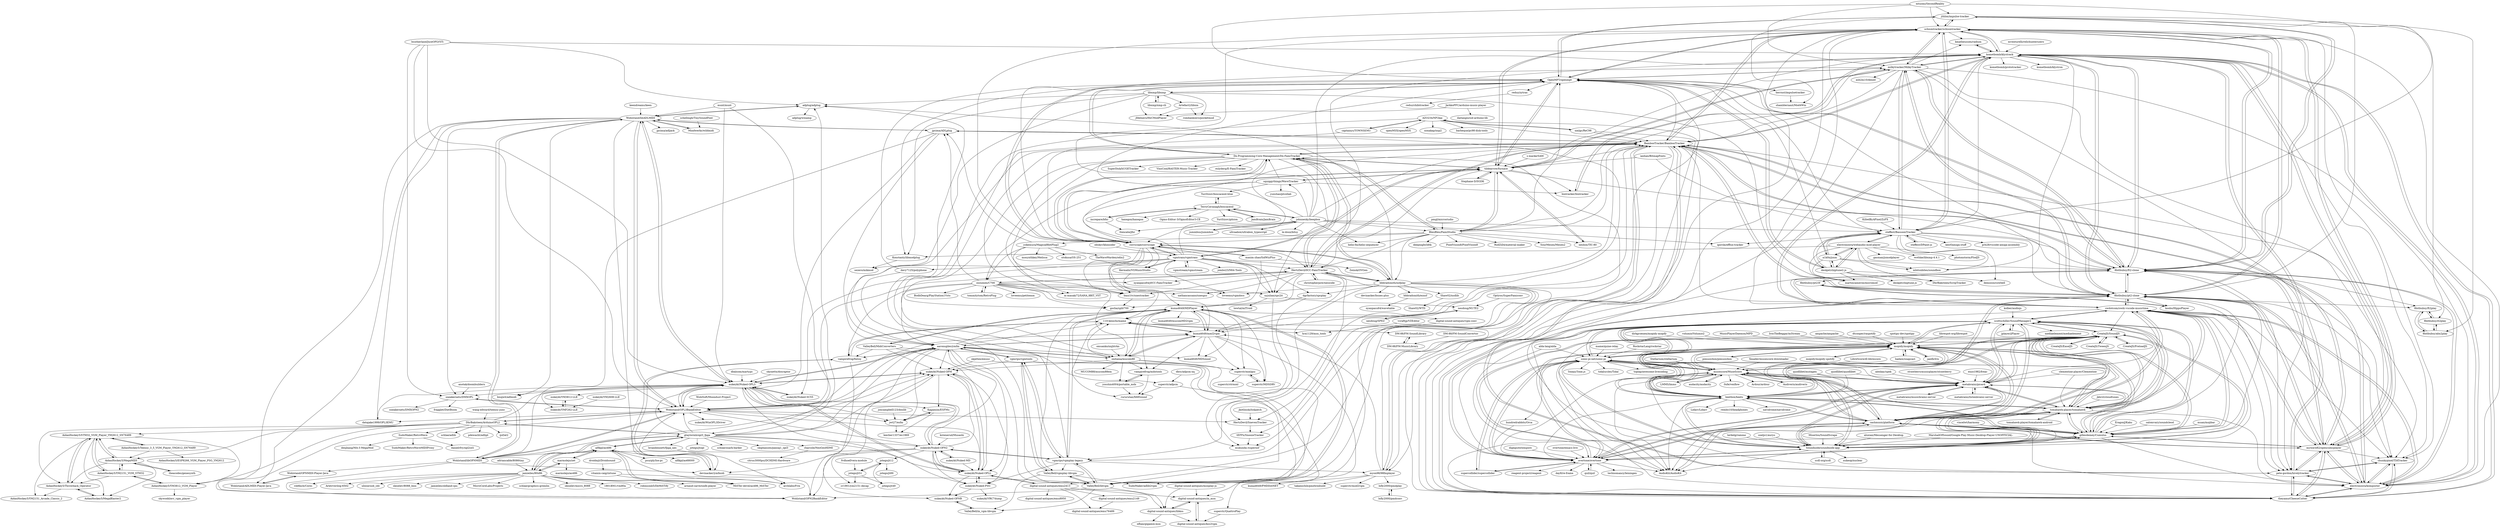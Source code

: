 digraph G {
"mtuomi/SecondReality" -> "jthlim/impulse-tracker" ["e"=1]
"mtuomi/SecondReality" -> "schismtracker/schismtracker" ["e"=1]
"mtuomi/SecondReality" -> "OpenMPT/openmpt" ["e"=1]
"mtuomi/SecondReality" -> "milkytracker/MilkyTracker" ["e"=1]
"mtuomi/SecondReality" -> "steffest/BassoonTracker" ["e"=1]
"CreateJS/EaselJS" -> "CreateJS/SoundJS" ["e"=1]
"spotipy-dev/spotipy" -> "mopidy/mopidy" ["e"=1]
"RockstarLang/rockstar" -> "sonic-pi-net/sonic-pi" ["e"=1]
"LMMS/lmms" -> "musescore/MuseScore" ["e"=1]
"enzo1982/freac" -> "metabrainz/picard" ["e"=1]
"vgmtrans/vgmtrans" -> "Kermalis/VGMusicStudio" ["e"=1]
"vgmtrans/vgmtrans" -> "vgmstream/vgmstream" ["e"=1]
"vgmtrans/vgmtrans" -> "tildearrow/furnace"
"vgmtrans/vgmtrans" -> "jombo23/N64-Tools" ["e"=1]
"vgmtrans/vgmtrans" -> "dgrfactory/spcplay" ["e"=1]
"vgmtrans/vgmtrans" -> "bazz1tv/snestracker" ["e"=1]
"vgmtrans/vgmtrans" -> "corrscope/corrscope"
"vgmtrans/vgmtrans" -> "nukeykt/Nuked-SC55" ["e"=1]
"vgmtrans/vgmtrans" -> "bbbradsmith/nsfplay"
"vgmtrans/vgmtrans" -> "davy7125/polyphone" ["e"=1]
"vgmtrans/vgmtrans" -> "Dn-Programming-Core-Management/Dn-FamiTracker"
"vgmtrans/vgmtrans" -> "loveemu/vgmdocs"
"vgmtrans/vgmtrans" -> "HertzDevil/0CC-FamiTracker"
"vgmtrans/vgmtrans" -> "BambooTracker/BambooTracker"
"vgmtrans/vgmtrans" -> "uyjulian/spc2it"
"Kermalis/VGMusicStudio" -> "vgmtrans/vgmtrans" ["e"=1]
"Kermalis/VGMusicStudio" -> "loveemu/vgmdocs" ["e"=1]
"droidmjt/Droidsound" -> "vitamin-caig/zxtune"
"110-kenichi/mame" -> "vampirefrog/fmtoy"
"110-kenichi/mame" -> "kuma4649/mml2vgm"
"110-kenichi/mame" -> "rururutan/X68Sound"
"110-kenichi/mame" -> "hra1129/msx_tools"
"110-kenichi/mame" -> "DM-88/FM-SoundLibrary"
"mame/quine-relay" -> "sonic-pi-net/sonic-pi" ["e"=1]
"librespot-org/librespot" -> "mopidy/mopidy" ["e"=1]
"hundredrabbits/Orca" -> "overtone/overtone" ["e"=1]
"CreateJS/TweenJS" -> "CreateJS/SoundJS" ["e"=1]
"AidanHockey5/STM32_VGM_Player_YM2612_SN76489" -> "AidanHockey5/Throwback_Operator"
"AidanHockey5/STM32_VGM_Player_YM2612_SN76489" -> "AidanHockey5/MegaMIDI"
"AidanHockey5/STM32_VGM_Player_YM2612_SN76489" -> "AidanHockey5/YM2151_VGM_STM32"
"AidanHockey5/STM32_VGM_Player_YM2612_SN76489" -> "AidanHockey5/Teensy_3_5_VGM_Player_YM2612_SN76489"
"AidanHockey5/STM32_VGM_Player_YM2612_SN76489" -> "AidanHockey5/MegaBlaster2"
"AidanHockey5/STM32_VGM_Player_YM2612_SN76489" -> "AidanHockey5/YM2151_Arcade_Classic_2"
"AidanHockey5/STM32_VGM_Player_YM2612_SN76489" -> "AidanHockey5/YM3812_VGM_Player"
"theacodes/genesynth" -> "AidanHockey5/MegaMIDI"
"BambooTracker/BambooTracker" -> "kometbomb/klystrack"
"BambooTracker/BambooTracker" -> "pete-gordon/hivelytracker"
"BambooTracker/BambooTracker" -> "theyamo/CheeseCutter"
"BambooTracker/BambooTracker" -> "electronoora/komposter"
"BambooTracker/BambooTracker" -> "jpcima/ADLplug" ["e"=1]
"BambooTracker/BambooTracker" -> "mywave82/opencubicplayer"
"BambooTracker/BambooTracker" -> "myon98/98fmplayer"
"BambooTracker/BambooTracker" -> "schismtracker/schismtracker"
"BambooTracker/BambooTracker" -> "chunkypixel/TIATracker"
"BambooTracker/BambooTracker" -> "HertzDevil/0CC-FamiTracker"
"BambooTracker/BambooTracker" -> "8bitbubsy/pt2-clone"
"BambooTracker/BambooTracker" -> "kuma4649/mml2vgm"
"BambooTracker/BambooTracker" -> "aaronsgiles/ymfm"
"BambooTracker/BambooTracker" -> "8bitbubsy/ft2-clone"
"BambooTracker/BambooTracker" -> "Dn-Programming-Core-Management/Dn-FamiTracker"
"munt/munt" -> "nukeykt/Nuked-OPL3" ["e"=1]
"munt/munt" -> "Wohlstand/libADLMIDI" ["e"=1]
"munt/munt" -> "gtaylormb/opl3_fpga" ["e"=1]
"AidanHockey5/MegaMIDI" -> "AidanHockey5/STM32_VGM_Player_YM2612_SN76489"
"AidanHockey5/MegaMIDI" -> "AidanHockey5/Throwback_Operator"
"AidanHockey5/MegaMIDI" -> "AidanHockey5/YM2151_VGM_STM32"
"AidanHockey5/MegaMIDI" -> "AidanHockey5/MegaBlaster2"
"AidanHockey5/MegaMIDI" -> "theacodes/genesynth"
"BleuBleu/FamiStudio" -> "tildearrow/furnace"
"BleuBleu/FamiStudio" -> "Dn-Programming-Core-Management/Dn-FamiTracker"
"BleuBleu/FamiStudio" -> "BambooTracker/BambooTracker"
"BleuBleu/FamiStudio" -> "deepnight/ldtk" ["e"=1]
"BleuBleu/FamiStudio" -> "HertzDevil/0CC-FamiTracker"
"BleuBleu/FamiStudio" -> "PixelVision8/PixelVision8" ["e"=1]
"BleuBleu/FamiStudio" -> "yokemura/Magical8bitPlug2"
"BleuBleu/FamiStudio" -> "bbbradsmith/nsfplay"
"BleuBleu/FamiStudio" -> "milkytracker/MilkyTracker"
"BleuBleu/FamiStudio" -> "OpenMPT/openmpt"
"BleuBleu/FamiStudio" -> "RodZill4/material-maker" ["e"=1]
"BleuBleu/FamiStudio" -> "nesbox/TIC-80" ["e"=1]
"BleuBleu/FamiStudio" -> "SourMesen/Mesen2" ["e"=1]
"BleuBleu/FamiStudio" -> "helio-fm/helio-sequencer" ["e"=1]
"BleuBleu/FamiStudio" -> "corrscope/corrscope"
"Soundnode/soundnode-app" -> "gillesdemey/Cumulus"
"Soundnode/soundnode-app" -> "cashmusic/platform"
"Soundnode/soundnode-app" -> "tomahawk-player/tomahawk"
"Soundnode/soundnode-app" -> "CreateJS/SoundJS"
"Soundnode/soundnode-app" -> "scottschiller/SoundManager2"
"Soundnode/soundnode-app" -> "mopidy/mopidy"
"Soundnode/soundnode-app" -> "overtone/overtone"
"Soundnode/soundnode-app" -> "metabrainz/picard"
"Soundnode/soundnode-app" -> "beetbox/beets"
"Soundnode/soundnode-app" -> "sonic-pi-net/sonic-pi"
"Soundnode/soundnode-app" -> "AudioKit/AudioKit" ["e"=1]
"Soundnode/soundnode-app" -> "musescore/MuseScore"
"Soundnode/soundnode-app" -> "swdotcom/swdc-vscode-musictime"
"Soundnode/soundnode-app" -> "scdl-org/scdl" ["e"=1]
"Soundnode/soundnode-app" -> "nukeop/nuclear" ["e"=1]
"mywave82/opencubicplayer" -> "electronoora/komposter"
"mywave82/opencubicplayer" -> "pete-gordon/hivelytracker"
"mywave82/opencubicplayer" -> "8bitbubsy/pt2-clone"
"mywave82/opencubicplayer" -> "chunkypixel/TIATracker"
"mywave82/opencubicplayer" -> "theyamo/CheeseCutter"
"mywave82/opencubicplayer" -> "8bitbubsy/ft2-clone"
"mywave82/opencubicplayer" -> "swdotcom/swdc-vscode-musictime"
"mywave82/opencubicplayer" -> "kometbomb/klystrack"
"mywave82/opencubicplayer" -> "BambooTracker/BambooTracker"
"mywave82/opencubicplayer" -> "cashmusic/platform"
"mywave82/opencubicplayer" -> "schismtracker/schismtracker"
"mywave82/opencubicplayer" -> "gillesdemey/Cumulus"
"Stellarium/stellarium" -> "musescore/MuseScore" ["e"=1]
"tommitytom/RetroPlug" -> "osoumen/C700" ["e"=1]
"clementine-player/Clementine" -> "tomahawk-player/tomahawk" ["e"=1]
"clementine-player/Clementine" -> "metabrainz/picard" ["e"=1]
"dirkgroenen/mopidy-mopify" -> "mopidy/mopidy" ["e"=1]
"kolber/audiojs" -> "scottschiller/SoundManager2" ["e"=1]
"milkytracker/MilkyTracker" -> "schismtracker/schismtracker"
"milkytracker/MilkyTracker" -> "8bitbubsy/ft2-clone"
"milkytracker/MilkyTracker" -> "kometbomb/klystrack"
"milkytracker/MilkyTracker" -> "8bitbubsy/pt2-clone"
"milkytracker/MilkyTracker" -> "OpenMPT/openmpt"
"milkytracker/MilkyTracker" -> "BambooTracker/BambooTracker"
"milkytracker/MilkyTracker" -> "tildearrow/furnace"
"milkytracker/MilkyTracker" -> "pete-gordon/hivelytracker"
"milkytracker/MilkyTracker" -> "kmatheussen/radium" ["e"=1]
"milkytracker/MilkyTracker" -> "mywave82/opencubicplayer"
"milkytracker/MilkyTracker" -> "steffest/BassoonTracker"
"milkytracker/MilkyTracker" -> "theyamo/CheeseCutter"
"milkytracker/MilkyTracker" -> "asb2m10/dexed" ["e"=1]
"milkytracker/MilkyTracker" -> "electronoora/komposter"
"milkytracker/MilkyTracker" -> "corrscope/corrscope"
"mopidy/mopidy-spotify" -> "mopidy/mopidy" ["e"=1]
"increpare/bfxr" -> "TerryCavanagh/boscaceoil" ["e"=1]
"increpare/bfxr" -> "ttencate/jfxr" ["e"=1]
"Miserlou/SoundScrape" -> "Soundnode/soundnode-app" ["e"=1]
"alfikpl/ao486" -> "marmolejo/zet"
"alfikpl/ao486" -> "MiSTer-devel/ao486_MiSTer" ["e"=1]
"alfikpl/ao486" -> "archlabo/Frix"
"alfikpl/ao486" -> "jamieiles/80x86"
"alfikpl/ao486" -> "gtaylormb/opl3_fpga"
"alfikpl/ao486" -> "psurply/lse-pc"
"alfikpl/ao486" -> "alfikpl/ao68000"
"omuanko/nnjhtrkn" -> "onitama/mucom88" ["e"=1]
"anotak/doombuilderx" -> "sneakernets/DMXOPL" ["e"=1]
"Artefact2/libxm" -> "jfdelnero/HxCModPlayer"
"Artefact2/libxm" -> "rombankzero/pocketmod"
"jpcima/ADLplug" -> "BambooTracker/BambooTracker" ["e"=1]
"jpcima/ADLplug" -> "Wohlstand/OPL3BankEditor" ["e"=1]
"jpcima/ADLplug" -> "Wohlstand/libADLMIDI" ["e"=1]
"jpcima/ADLplug" -> "aaronsgiles/ymfm" ["e"=1]
"jpcima/ADLplug" -> "Wohlstand/libOPNMIDI" ["e"=1]
"jpcima/ADLplug" -> "kuma4649/mml2vgm" ["e"=1]
"corrscope/corrscope" -> "tildearrow/furnace"
"corrscope/corrscope" -> "maxim-zhao/SidWizPlus"
"corrscope/corrscope" -> "Dn-Programming-Core-Management/Dn-FamiTracker"
"corrscope/corrscope" -> "OpenMPT/openmpt"
"corrscope/corrscope" -> "bbbradsmith/nsfplay"
"corrscope/corrscope" -> "Kermalis/VGMusicStudio" ["e"=1]
"corrscope/corrscope" -> "HertzDevil/0CC-FamiTracker"
"corrscope/corrscope" -> "BambooTracker/BambooTracker"
"corrscope/corrscope" -> "kuma4649/MDPlayer"
"corrscope/corrscope" -> "vgmtrans/vgmtrans"
"corrscope/corrscope" -> "schismtracker/schismtracker"
"corrscope/corrscope" -> "bazz1tv/snestracker" ["e"=1]
"corrscope/corrscope" -> "aaronsgiles/ymfm"
"corrscope/corrscope" -> "uyjulian/spc2it"
"corrscope/corrscope" -> "110-kenichi/mame"
"TerryCavanagh/boscaceoil" -> "YuriSizov/boscaceoil-blue" ["e"=1]
"TerryCavanagh/boscaceoil" -> "YuriSizov/gdsion" ["e"=1]
"TerryCavanagh/boscaceoil" -> "JamBrain/JamBrain" ["e"=1]
"TerryCavanagh/boscaceoil" -> "increpare/bfxr" ["e"=1]
"TerryCavanagh/boscaceoil" -> "haxegon/haxegon" ["e"=1]
"TerryCavanagh/boscaceoil" -> "johnnesky/beepbox"
"TerryCavanagh/boscaceoil" -> "Ogmo-Editor-3/OgmoEditor3-CE" ["e"=1]
"electronoora/webaudio-mod-player" -> "a1k0n/jsxm"
"electronoora/webaudio-mod-player" -> "deskjet/chiptune2.js"
"electronoora/webaudio-mod-player" -> "photonstorm/FlodJS"
"electronoora/webaudio-mod-player" -> "DhrBaksteen/ScripTracker"
"electronoora/webaudio-mod-player" -> "steffest/BassoonTracker"
"electronoora/webaudio-mod-player" -> "martincameron/micromod"
"electronoora/webaudio-mod-player" -> "mbitsnbites/soundbox" ["e"=1]
"electronoora/webaudio-mod-player" -> "Konstanty/libmodplug"
"electronoora/webaudio-mod-player" -> "gasman/jsmodplayer" ["e"=1]
"electronoora/webaudio-mod-player" -> "wothke/libxmp-4.4.1"
"s-macke/SAM" -> "tildearrow/furnace" ["e"=1]
"adriancable/8086tiny" -> "jamieiles/80x86" ["e"=1]
"KilledByAPixel/ZzFX" -> "steffest/BassoonTracker" ["e"=1]
"onitama/mucom88" -> "kuma4649/mml2vgm"
"onitama/mucom88" -> "kuma4649/MDPlayer"
"onitama/mucom88" -> "aaronsgiles/ymfm"
"onitama/mucom88" -> "superctr/mmlgui"
"onitama/mucom88" -> "yosshin4004/portable_mdx"
"onitama/mucom88" -> "110-kenichi/mame"
"onitama/mucom88" -> "ValleyBell/libvgm"
"onitama/mucom88" -> "nukeykt/Nuked-OPM"
"onitama/mucom88" -> "BambooTracker/BambooTracker"
"onitama/mucom88" -> "MUCOM88/mucom88em"
"onitama/mucom88" -> "vampirefrog/mdxtools"
"bsutherland/JuceOPLVSTi" -> "Wohlstand/OPL3BankEditor" ["e"=1]
"bsutherland/JuceOPLVSTi" -> "adplug/adplug" ["e"=1]
"bsutherland/JuceOPLVSTi" -> "nukeykt/Nuked-OPL3" ["e"=1]
"bsutherland/JuceOPLVSTi" -> "sneakernets/DMXOPL" ["e"=1]
"bsutherland/JuceOPLVSTi" -> "kometbomb/klystrack" ["e"=1]
"Mindwerks/wildmidi" -> "Wohlstand/libADLMIDI"
"digego/extempore" -> "overtone/overtone" ["e"=1]
"maxim-zhao/SidWizPlus" -> "corrscope/corrscope"
"maxim-zhao/SidWizPlus" -> "Zeinok/OVGen"
"maxim-zhao/SidWizPlus" -> "kuma4649/MDPlayer"
"vitamin-caig/zxtune" -> "arnaud-carre/sndh-player"
"vitamin-caig/zxtune" -> "ValleyBell/libvgm"
"kstenerud/Musashi" -> "nukeykt/Nuked-OPN2" ["e"=1]
"vampirefrog/fmtoy" -> "devinacker/ymfmidi"
"vampirefrog/fmtoy" -> "110-kenichi/mame"
"vampirefrog/fmtoy" -> "Wohlstand/OPN2BankEditor"
"reduz/zytrax" -> "reduz/chibitracker"
"superctr/adpcm" -> "superctr/QuattroPlay"
"superctr/adpcm" -> "rururutan/X68Sound"
"yosshin4004/portable_mdx" -> "rururutan/X68Sound"
"yosshin4004/portable_mdx" -> "vampirefrog/mdxtools"
"vampirefrog/mdxtools" -> "yosshin4004/portable_mdx"
"vampirefrog/mdxtools" -> "rururutan/X68Sound"
"dgrfactory/spcplay" -> "kuma4649/MDPlayer" ["e"=1]
"dgrfactory/spcplay" -> "mukunda-/supernsf" ["e"=1]
"Konstanty/libmodplug" -> "sezero/mikmod"
"bbbradsmith/eznsf" -> "nyanpasu64/wavetable"
"AidanHockey5/YM2151_VGM_STM32" -> "AidanHockey5/STM32_VGM_Player_YM2612_SN76489"
"AidanHockey5/YM2151_VGM_STM32" -> "AidanHockey5/Throwback_Operator"
"AidanHockey5/YM2151_VGM_STM32" -> "AidanHockey5/MegaMIDI"
"AidanHockey5/YM2151_VGM_STM32" -> "AidanHockey5/YM3812_VGM_Player"
"AidanHockey5/Throwback_Operator" -> "AidanHockey5/YM2151_Arcade_Classic_2"
"AidanHockey5/Throwback_Operator" -> "AidanHockey5/STM32_VGM_Player_YM2612_SN76489"
"AidanHockey5/Throwback_Operator" -> "AidanHockey5/MegaBlaster2"
"superctr/MDSDRV" -> "superctr/mmlgui" ["e"=1]
"chunkypixel/TIATracker" -> "pete-gordon/hivelytracker"
"chunkypixel/TIATracker" -> "theyamo/CheeseCutter"
"chunkypixel/TIATracker" -> "electronoora/komposter"
"AidanHockey5/Teensy_3_5_VGM_Player_YM2612_SN76489" -> "AidanHockey5/STM32_VGM_Player_YM2612_SN76489"
"AidanHockey5/Teensy_3_5_VGM_Player_YM2612_SN76489" -> "AidanHockey5/ESP8266_VGM_Player_PSG_YM2612"
"AidanHockey5/Teensy_3_5_VGM_Player_YM2612_SN76489" -> "AidanHockey5/MegaMIDI"
"AidanHockey5/YM3812_VGM_Player" -> "AidanHockey5/YM2151_VGM_STM32"
"AidanHockey5/YM3812_VGM_Player" -> "skywodd/avr_vgm_player"
"ValleyBell/MidiConverters" -> "vampirefrog/fmtoy"
"ValleyBell/MidiConverters" -> "nukeykt/Nuked-OPM"
"ValleyBell/MidiConverters" -> "nukeykt/Nuked-OPLL"
"ValleyBell/MidiConverters" -> "ValleyBell/libvgm"
"ValleyBell/MidiConverters" -> "kuma4649/MDPlayer"
"Shaw02/nsdlib" -> "Shaw02/WTD"
"nukeykt/Nuked-PSG" -> "nukeykt/VRC7dump"
"nukeykt/Nuked-PSG" -> "nukeykt/Nuked-OPNB"
"nukeykt/Nuked-PSG" -> "nukeykt/Nuked-OPLL"
"alexkay/spek" -> "metabrainz/picard" ["e"=1]
"alda-lang/alda" -> "overtone/overtone" ["e"=1]
"alda-lang/alda" -> "sonic-pi-net/sonic-pi" ["e"=1]
"metabrainz/picard" -> "beetbox/beets"
"metabrainz/picard" -> "cashmusic/platform"
"metabrainz/picard" -> "tomahawk-player/tomahawk"
"metabrainz/picard" -> "gillesdemey/Cumulus"
"metabrainz/picard" -> "mopidy/mopidy"
"metabrainz/picard" -> "CreateJS/SoundJS"
"metabrainz/picard" -> "overtone/overtone"
"metabrainz/picard" -> "scottschiller/SoundManager2"
"metabrainz/picard" -> "Soundnode/soundnode-app"
"metabrainz/picard" -> "sonic-pi-net/sonic-pi"
"metabrainz/picard" -> "musescore/MuseScore"
"metabrainz/picard" -> "metabrainz/musicbrainz-server" ["e"=1]
"metabrainz/picard" -> "AudioKit/AudioKit" ["e"=1]
"metabrainz/picard" -> "swdotcom/swdc-vscode-musictime"
"metabrainz/picard" -> "metabrainz/listenbrainz-server" ["e"=1]
"strawberrymusicplayer/strawberry" -> "metabrainz/picard" ["e"=1]
"kmatheussen/radium" -> "kometbomb/klystrack" ["e"=1]
"Dn-Programming-Core-Management/Dn-FamiTracker" -> "HertzDevil/0CC-FamiTracker"
"Dn-Programming-Core-Management/Dn-FamiTracker" -> "BambooTracker/BambooTracker"
"Dn-Programming-Core-Management/Dn-FamiTracker" -> "corrscope/corrscope"
"Dn-Programming-Core-Management/Dn-FamiTracker" -> "bbbradsmith/nsfplay"
"Dn-Programming-Core-Management/Dn-FamiTracker" -> "tildearrow/furnace"
"Dn-Programming-Core-Management/Dn-FamiTracker" -> "nyanpasu64/j0CC-FamiTracker"
"Dn-Programming-Core-Management/Dn-FamiTracker" -> "BleuBleu/FamiStudio"
"Dn-Programming-Core-Management/Dn-FamiTracker" -> "SuperDisk/hUGETracker" ["e"=1]
"Dn-Programming-Core-Management/Dn-FamiTracker" -> "bazz1tv/snestracker" ["e"=1]
"Dn-Programming-Core-Management/Dn-FamiTracker" -> "OpenMPT/openmpt"
"Dn-Programming-Core-Management/Dn-FamiTracker" -> "gocha/split700"
"Dn-Programming-Core-Management/Dn-FamiTracker" -> "HertzDevil/SnevenTracker"
"Dn-Programming-Core-Management/Dn-FamiTracker" -> "VinsCool/RASTER-Music-Tracker" ["e"=1]
"Dn-Programming-Core-Management/Dn-FamiTracker" -> "uyjulian/spc2it"
"Dn-Programming-Core-Management/Dn-FamiTracker" -> "eulyderg/E-FamiTracker"
"JamBrain/JamBrain" -> "TerryCavanagh/boscaceoil" ["e"=1]
"johnnesky/beepbox" -> "jummbus/jummbox"
"johnnesky/beepbox" -> "ultraabox/ultrabox_typescript"
"johnnesky/beepbox" -> "igorski/efflux-tracker"
"johnnesky/beepbox" -> "OpenMPT/openmpt"
"johnnesky/beepbox" -> "TerryCavanagh/boscaceoil"
"johnnesky/beepbox" -> "corrscope/corrscope"
"johnnesky/beepbox" -> "le-doux/bitsy" ["e"=1]
"johnnesky/beepbox" -> "BambooTracker/BambooTracker"
"johnnesky/beepbox" -> "BleuBleu/FamiStudio"
"johnnesky/beepbox" -> "steffest/BassoonTracker"
"johnnesky/beepbox" -> "schismtracker/schismtracker"
"johnnesky/beepbox" -> "squiggythings/WaveTracker"
"johnnesky/beepbox" -> "helio-fm/helio-sequencer" ["e"=1]
"johnnesky/beepbox" -> "kometbomb/klystrack"
"johnnesky/beepbox" -> "ttencate/jfxr"
"badaix/snapcast" -> "mopidy/mopidy" ["e"=1]
"volumio/Volumio2" -> "mopidy/mopidy" ["e"=1]
"scdl-org/scdl" -> "Soundnode/soundnode-app" ["e"=1]
"Xmader/musescore-downloader" -> "musescore/MuseScore" ["e"=1]
"jkbrzt/cloudtunes" -> "tomahawk-player/tomahawk" ["e"=1]
"CreateJS/SoundJS" -> "scottschiller/SoundManager2"
"CreateJS/SoundJS" -> "CreateJS/PreloadJS" ["e"=1]
"CreateJS/SoundJS" -> "cashmusic/platform"
"CreateJS/SoundJS" -> "CreateJS/TweenJS" ["e"=1]
"CreateJS/SoundJS" -> "tomahawk-player/tomahawk"
"CreateJS/SoundJS" -> "CreateJS/EaselJS" ["e"=1]
"CreateJS/SoundJS" -> "gillesdemey/Cumulus"
"CreateJS/SoundJS" -> "overtone/overtone"
"CreateJS/SoundJS" -> "beetbox/beets"
"CreateJS/SoundJS" -> "Soundnode/soundnode-app"
"CreateJS/SoundJS" -> "mopidy/mopidy"
"CreateJS/SoundJS" -> "metabrainz/picard"
"CreateJS/SoundJS" -> "musescore/MuseScore"
"CreateJS/SoundJS" -> "AudioKit/AudioKit" ["e"=1]
"CreateJS/SoundJS" -> "sonic-pi-net/sonic-pi"
"bintracker/bintracker" -> "kometbomb/klystrack"
"8bitbubsy/pt2-clone" -> "8bitbubsy/ft2-clone"
"8bitbubsy/pt2-clone" -> "mywave82/opencubicplayer"
"8bitbubsy/pt2-clone" -> "electronoora/komposter"
"8bitbubsy/pt2-clone" -> "8bitbubsy/pt23f"
"8bitbubsy/pt2-clone" -> "theyamo/CheeseCutter"
"8bitbubsy/pt2-clone" -> "schismtracker/schismtracker"
"8bitbubsy/pt2-clone" -> "chunkypixel/TIATracker"
"8bitbubsy/pt2-clone" -> "pete-gordon/hivelytracker"
"8bitbubsy/pt2-clone" -> "kometbomb/klystrack"
"8bitbubsy/pt2-clone" -> "swdotcom/swdc-vscode-musictime"
"8bitbubsy/pt2-clone" -> "BambooTracker/BambooTracker"
"8bitbubsy/pt2-clone" -> "milkytracker/MilkyTracker"
"8bitbubsy/pt2-clone" -> "koobo/HippoPlayer" ["e"=1]
"8bitbubsy/pt2-clone" -> "cashmusic/platform"
"8bitbubsy/pt2-clone" -> "8bitbubsy/ft2play"
"nmlgc/ReC98" -> "AZO234/NP2kai" ["e"=1]
"nmlgc/ReC98" -> "myon98/98fmplayer" ["e"=1]
"nmlgc/ReC98" -> "BambooTracker/BambooTracker" ["e"=1]
"keendreams/keen" -> "Wohlstand/libADLMIDI" ["e"=1]
"obskyr/khinsider" -> "vgmtrans/vgmtrans" ["e"=1]
"digital-sound-antiques/emu2413" -> "nukeykt/Nuked-OPLL"
"digital-sound-antiques/emu2413" -> "digital-sound-antiques/emu2149"
"digital-sound-antiques/emu2413" -> "digital-sound-antiques/emu8950"
"digital-sound-antiques/emu2413" -> "digital-sound-antiques/emu76489"
"digital-sound-antiques/emu2413" -> "digital-sound-antiques/libkss"
"digital-sound-antiques/emu2413" -> "digital-sound-antiques/in_msx"
"theyamo/CheeseCutter" -> "chunkypixel/TIATracker"
"theyamo/CheeseCutter" -> "pete-gordon/hivelytracker"
"theyamo/CheeseCutter" -> "electronoora/komposter"
"theyamo/CheeseCutter" -> "mywave82/opencubicplayer"
"theyamo/CheeseCutter" -> "kometbomb/klystrack"
"theyamo/CheeseCutter" -> "8bitbubsy/pt2-clone"
"gtaylormb/opl3_fpga" -> "nukeykt/Nuked-OPL3"
"gtaylormb/opl3_fpga" -> "Wohlstand/OPL3BankEditor"
"gtaylormb/opl3_fpga" -> "alfikpl/ao486"
"gtaylormb/opl3_fpga" -> "jotego/jtopl"
"gtaylormb/opl3_fpga" -> "DhrBaksteen/ArduinoOPL2"
"gtaylormb/opl3_fpga" -> "schlae/snark-barker" ["e"=1]
"gtaylormb/opl3_fpga" -> "charcole/NeoGeoHDMI"
"gtaylormb/opl3_fpga" -> "skiphansen/panog1_opl3"
"gtaylormb/opl3_fpga" -> "nukeykt/Nuked-OPN2"
"gtaylormb/opl3_fpga" -> "aaronsgiles/ymfm"
"gtaylormb/opl3_fpga" -> "nukeykt/Nuked-OPM"
"gtaylormb/opl3_fpga" -> "nukeykt/Nuked-OPLL"
"gtaylormb/opl3_fpga" -> "brianbennett/fpga_nes" ["e"=1]
"gtaylormb/opl3_fpga" -> "adplug/adplug"
"gtaylormb/opl3_fpga" -> "jamieiles/80x86"
"bazz1tv/snestracker" -> "gocha/split700" ["e"=1]
"nukeykt/Nuked-OPL3" -> "nukeykt/Nuked-OPM"
"nukeykt/Nuked-OPL3" -> "nukeykt/Nuked-OPLL"
"nukeykt/Nuked-OPL3" -> "nukeykt/Nuked-OPN2"
"nukeykt/Nuked-OPL3" -> "Wohlstand/OPL3BankEditor"
"nukeykt/Nuked-OPL3" -> "nukeykt/Nuked-SC55" ["e"=1]
"nukeykt/Nuked-OPL3" -> "jwt27/esfm"
"nukeykt/Nuked-OPL3" -> "nukeykt/YM3812-LLE"
"nukeykt/Nuked-OPL3" -> "sneakernets/DMXOPL"
"nukeykt/Nuked-OPL3" -> "nukeykt/YMF262-LLE"
"nukeykt/Nuked-OPL3" -> "datajake1999/OPL3EMU"
"nukeykt/Nuked-OPL3" -> "nukeykt/Nuked-PSG"
"nukeykt/Nuked-OPL3" -> "Wohlstand/libADLMIDI"
"nukeykt/Nuked-OPL3" -> "aaronsgiles/ymfm"
"nukeykt/Nuked-OPL3" -> "Kagamiin/ESFMu"
"nukeykt/Nuked-OPL3" -> "bisqwit/adlmidi"
"swdotcom/swdc-vscode-musictime" -> "electronoora/komposter"
"swdotcom/swdc-vscode-musictime" -> "mywave82/opencubicplayer"
"swdotcom/swdc-vscode-musictime" -> "chunkypixel/TIATracker"
"swdotcom/swdc-vscode-musictime" -> "8bitbubsy/pt2-clone"
"swdotcom/swdc-vscode-musictime" -> "pete-gordon/hivelytracker"
"swdotcom/swdc-vscode-musictime" -> "theyamo/CheeseCutter"
"swdotcom/swdc-vscode-musictime" -> "gillesdemey/Cumulus"
"swdotcom/swdc-vscode-musictime" -> "cashmusic/platform"
"swdotcom/swdc-vscode-musictime" -> "8bitbubsy/ft2-clone"
"swdotcom/swdc-vscode-musictime" -> "BambooTracker/BambooTracker"
"swdotcom/swdc-vscode-musictime" -> "kometbomb/klystrack"
"swdotcom/swdc-vscode-musictime" -> "tomahawk-player/tomahawk"
"swdotcom/swdc-vscode-musictime" -> "CreateJS/SoundJS"
"swdotcom/swdc-vscode-musictime" -> "schismtracker/schismtracker"
"swdotcom/swdc-vscode-musictime" -> "scottschiller/SoundManager2"
"osoumen/C700" -> "bazz1tv/snestracker" ["e"=1]
"osoumen/C700" -> "gocha/split700"
"osoumen/C700" -> "kuma4649/mml2vgm"
"osoumen/C700" -> "loveemu/petitemm"
"osoumen/C700" -> "vampirefrog/fmtoy"
"osoumen/C700" -> "aaronsgiles/ymfm"
"osoumen/C700" -> "jpcima/ADLplug" ["e"=1]
"osoumen/C700" -> "tommitytom/RetroPlug" ["e"=1]
"osoumen/C700" -> "m-masaki72/SANA_8BIT_VST"
"osoumen/C700" -> "BodbDearg/PlayStation1Vsts"
"osoumen/C700" -> "HertzDevil/0CC-FamiTracker"
"osoumen/C700" -> "uyjulian/spc2it"
"osoumen/C700" -> "nathancassano/snesgss" ["e"=1]
"yokemura/Magical8bitPlug2" -> "m-masaki72/SANA_8BIT_VST"
"yokemura/Magical8bitPlug2" -> "mosynthkey/Melissa"
"yokemura/Magical8bitPlug2" -> "jpcima/ADLplug" ["e"=1]
"yokemura/Magical8bitPlug2" -> "osoumen/C700"
"yokemura/Magical8bitPlug2" -> "utokusa/OS-251" ["e"=1]
"yokemura/Magical8bitPlug2" -> "TheWaveWarden/odin2" ["e"=1]
"8bitbubsy/ft2-clone" -> "8bitbubsy/pt2-clone"
"8bitbubsy/ft2-clone" -> "mywave82/opencubicplayer"
"8bitbubsy/ft2-clone" -> "schismtracker/schismtracker"
"8bitbubsy/ft2-clone" -> "milkytracker/MilkyTracker"
"8bitbubsy/ft2-clone" -> "electronoora/komposter"
"8bitbubsy/ft2-clone" -> "kometbomb/klystrack"
"8bitbubsy/ft2-clone" -> "BambooTracker/BambooTracker"
"8bitbubsy/ft2-clone" -> "pete-gordon/hivelytracker"
"8bitbubsy/ft2-clone" -> "theyamo/CheeseCutter"
"8bitbubsy/ft2-clone" -> "swdotcom/swdc-vscode-musictime"
"8bitbubsy/ft2-clone" -> "chunkypixel/TIATracker"
"8bitbubsy/ft2-clone" -> "OpenMPT/openmpt"
"8bitbubsy/ft2-clone" -> "jthlim/impulse-tracker"
"8bitbubsy/ft2-clone" -> "8bitbubsy/pt23f"
"8bitbubsy/ft2-clone" -> "8bitbubsy/ft2play"
"WohlSoft/Moondust-Project" -> "Wohlstand/OPL3BankEditor" ["e"=1]
"deskjet/chiptune2.js" -> "electronoora/webaudio-mod-player"
"deskjet/chiptune2.js" -> "a1k0n/jsxm"
"deskjet/chiptune2.js" -> "DhrBaksteen/ScripTracker"
"deskjet/chiptune2.js" -> "OpenMPT/openmpt"
"deskjet/chiptune2.js" -> "demozoo/cowbell"
"deskjet/chiptune2.js" -> "deskjet/chiptune.js"
"deskjet/chiptune2.js" -> "martincameron/micromod"
"deskjet/chiptune2.js" -> "steffest/BassoonTracker"
"vgmrips/vgmplay-legacy" -> "ValleyBell/libvgm"
"vgmrips/vgmplay-legacy" -> "vgmrips/vgmtools"
"vgmrips/vgmplay-legacy" -> "ValleyBell/vgmplay-libvgm"
"vgmrips/vgmplay-legacy" -> "kuma4649/MDPlayer"
"vgmrips/vgmplay-legacy" -> "nukeykt/Nuked-PSG"
"vgmrips/vgmplay-legacy" -> "adplug/adplug"
"vgmrips/vgmplay-legacy" -> "nukeykt/Nuked-OPN2"
"vgmrips/vgmplay-legacy" -> "myon98/98fmplayer"
"uyjulian/spc2it" -> "tewtal/mITroid"
"uyjulian/spc2it" -> "mukunda-/supernsf"
"uyjulian/spc2it" -> "nesdoug/M1TE2"
"captainys/TOWNSEMU" -> "AZO234/NP2kai" ["e"=1]
"captainys/TOWNSEMU" -> "onitama/mucom88" ["e"=1]
"jummbus/jummbox" -> "johnnesky/beepbox"
"nukeykt/Nuked-OPLL" -> "nukeykt/Nuked-OPM"
"nukeykt/Nuked-OPLL" -> "nukeykt/Nuked-PSG"
"nukeykt/Nuked-OPLL" -> "nukeykt/Nuked-OPNB"
"nukeykt/Nuked-OPLL" -> "nukeykt/Nuked-OPN2"
"nukeykt/Nuked-OPLL" -> "nukeykt/Nuked-OPL3"
"nukeykt/Nuked-OPLL" -> "digital-sound-antiques/emu2413"
"nesdoug/SPEZ" -> "nesdoug/M1TE2"
"vgmrips/vgmtools" -> "ValleyBell/vgmplay-libvgm"
"vgmrips/vgmtools" -> "vgmrips/vgmplay-legacy"
"vgmrips/vgmtools" -> "SudoMaker/adlib2vgm"
"vgmrips/vgmtools" -> "nukeykt/Nuked-OPM"
"vgmrips/vgmtools" -> "aaronsgiles/ymfm"
"joncampbell123/doslib" -> "jwt27/esfm" ["e"=1]
"charcole/NeoGeoHDMI" -> "citrus3000psi/DCHDMI-Hardware" ["e"=1]
"digital-sound-antiques/vgm-conv" -> "SudoMaker/adlib2vgm"
"DM-88/FM-MusicLibrary" -> "DM-88/FM-SoundLibrary"
"DM-88/FM-SoundConvertor" -> "DM-88/FM-MusicLibrary"
"DM-88/FM-SoundLibrary" -> "DM-88/FM-MusicLibrary"
"superctr/mmlgui" -> "superctr/ctrmml"
"superctr/mmlgui" -> "superctr/MDSDRV" ["e"=1]
"digital-sound-antiques/emu2149" -> "digital-sound-antiques/emu76489"
"nesdoug/M1TE2" -> "nesdoug/SPEZ"
"muan/mojibar" -> "gillesdemey/Cumulus" ["e"=1]
"audacity/audacity" -> "musescore/MuseScore" ["e"=1]
"quil/quil" -> "overtone/overtone" ["e"=1]
"cashmusic/platform" -> "tomahawk-player/tomahawk"
"cashmusic/platform" -> "gillesdemey/Cumulus"
"cashmusic/platform" -> "CreateJS/SoundJS"
"cashmusic/platform" -> "scottschiller/SoundManager2"
"cashmusic/platform" -> "overtone/overtone"
"cashmusic/platform" -> "metabrainz/picard"
"cashmusic/platform" -> "Soundnode/soundnode-app"
"cashmusic/platform" -> "mopidy/mopidy"
"cashmusic/platform" -> "electronoora/komposter"
"cashmusic/platform" -> "swdotcom/swdc-vscode-musictime"
"cashmusic/platform" -> "beetbox/beets"
"cashmusic/platform" -> "mywave82/opencubicplayer"
"cashmusic/platform" -> "8bitbubsy/pt2-clone"
"cashmusic/platform" -> "AudioKit/AudioKit" ["e"=1]
"cashmusic/platform" -> "musescore/MuseScore"
"tildearrow/furnace" -> "corrscope/corrscope"
"tildearrow/furnace" -> "BambooTracker/BambooTracker"
"tildearrow/furnace" -> "Dn-Programming-Core-Management/Dn-FamiTracker"
"tildearrow/furnace" -> "schismtracker/schismtracker"
"tildearrow/furnace" -> "milkytracker/MilkyTracker"
"tildearrow/furnace" -> "Stephane-D/SGDK" ["e"=1]
"tildearrow/furnace" -> "BleuBleu/FamiStudio"
"tildearrow/furnace" -> "OpenMPT/openmpt"
"tildearrow/furnace" -> "squiggythings/WaveTracker"
"tildearrow/furnace" -> "8bitbubsy/ft2-clone"
"tildearrow/furnace" -> "vgmtrans/vgmtrans"
"tildearrow/furnace" -> "HertzDevil/0CC-FamiTracker"
"tildearrow/furnace" -> "kometbomb/klystrack"
"tildearrow/furnace" -> "bintracker/bintracker"
"tildearrow/furnace" -> "nesbox/TIC-80" ["e"=1]
"ianhan/BitmapFonts" -> "steffest/BassoonTracker" ["e"=1]
"ianhan/BitmapFonts" -> "tildearrow/furnace" ["e"=1]
"electronoora/komposter" -> "theyamo/CheeseCutter"
"electronoora/komposter" -> "mywave82/opencubicplayer"
"electronoora/komposter" -> "chunkypixel/TIATracker"
"electronoora/komposter" -> "pete-gordon/hivelytracker"
"electronoora/komposter" -> "8bitbubsy/pt2-clone"
"electronoora/komposter" -> "swdotcom/swdc-vscode-musictime"
"electronoora/komposter" -> "kometbomb/klystrack"
"electronoora/komposter" -> "8bitbubsy/ft2-clone"
"electronoora/komposter" -> "BambooTracker/BambooTracker"
"Optiroc/SuperFamiconv" -> "nesdoug/M1TE2" ["e"=1]
"gillesdemey/Cumulus" -> "cashmusic/platform"
"gillesdemey/Cumulus" -> "tomahawk-player/tomahawk"
"gillesdemey/Cumulus" -> "Soundnode/soundnode-app"
"gillesdemey/Cumulus" -> "CreateJS/SoundJS"
"gillesdemey/Cumulus" -> "scottschiller/SoundManager2"
"gillesdemey/Cumulus" -> "metabrainz/picard"
"gillesdemey/Cumulus" -> "swdotcom/swdc-vscode-musictime"
"gillesdemey/Cumulus" -> "overtone/overtone"
"gillesdemey/Cumulus" -> "electronoora/komposter"
"gillesdemey/Cumulus" -> "mopidy/mopidy"
"gillesdemey/Cumulus" -> "mywave82/opencubicplayer"
"gillesdemey/Cumulus" -> "8bitbubsy/pt2-clone"
"gillesdemey/Cumulus" -> "beetbox/beets"
"gillesdemey/Cumulus" -> "8bitbubsy/ft2-clone"
"gillesdemey/Cumulus" -> "theyamo/CheeseCutter"
"aluxian/Messenger-for-Desktop" -> "Soundnode/soundnode-app" ["e"=1]
"MusicPlayerDaemon/MPD" -> "mopidy/mopidy" ["e"=1]
"CreateJS/PreloadJS" -> "CreateJS/SoundJS" ["e"=1]
"quodlibet/quodlibet" -> "beetbox/beets" ["e"=1]
"quodlibet/quodlibet" -> "metabrainz/picard" ["e"=1]
"EragonJ/Kaku" -> "gillesdemey/Cumulus" ["e"=1]
"Stephane-D/SGDK" -> "tildearrow/furnace" ["e"=1]
"mventurelli/relichunterszero" -> "kometbomb/klystrack" ["e"=1]
"pmgl/microstudio" -> "BleuBleu/FamiStudio" ["e"=1]
"kometbomb/klystrack" -> "pete-gordon/hivelytracker"
"kometbomb/klystrack" -> "BambooTracker/BambooTracker"
"kometbomb/klystrack" -> "theyamo/CheeseCutter"
"kometbomb/klystrack" -> "electronoora/komposter"
"kometbomb/klystrack" -> "chunkypixel/TIATracker"
"kometbomb/klystrack" -> "mywave82/opencubicplayer"
"kometbomb/klystrack" -> "8bitbubsy/pt2-clone"
"kometbomb/klystrack" -> "schismtracker/schismtracker"
"kometbomb/klystrack" -> "milkytracker/MilkyTracker"
"kometbomb/klystrack" -> "8bitbubsy/ft2-clone"
"kometbomb/klystrack" -> "kometbomb/prototracker"
"kometbomb/klystrack" -> "kometbomb/klystron"
"kometbomb/klystrack" -> "bintracker/bintracker"
"kometbomb/klystrack" -> "kmatheussen/radium" ["e"=1]
"kometbomb/klystrack" -> "swdotcom/swdc-vscode-musictime"
"adplug/adplug" -> "Wohlstand/libADLMIDI"
"adplug/adplug" -> "adplug/winamp"
"pete-gordon/hivelytracker" -> "chunkypixel/TIATracker"
"pete-gordon/hivelytracker" -> "theyamo/CheeseCutter"
"pete-gordon/hivelytracker" -> "electronoora/komposter"
"pete-gordon/hivelytracker" -> "mywave82/opencubicplayer"
"pete-gordon/hivelytracker" -> "kometbomb/klystrack"
"pete-gordon/hivelytracker" -> "BambooTracker/BambooTracker"
"mbitsnbites/soundbox" -> "kometbomb/klystrack" ["e"=1]
"bbbradsmith/nsfplay" -> "Dn-Programming-Core-Management/Dn-FamiTracker"
"bbbradsmith/nsfplay" -> "vgmrips/vgmplay-legacy"
"bbbradsmith/nsfplay" -> "Shaw02/nsdlib"
"bbbradsmith/nsfplay" -> "ValleyBell/libvgm"
"bbbradsmith/nsfplay" -> "digital-sound-antiques/emu2413"
"bbbradsmith/nsfplay" -> "HertzDevil/0CC-FamiTracker"
"bbbradsmith/nsfplay" -> "BambooTracker/BambooTracker"
"bbbradsmith/nsfplay" -> "mukunda-/supernsf"
"bbbradsmith/nsfplay" -> "dgrfactory/spcplay" ["e"=1]
"bbbradsmith/nsfplay" -> "bbbradsmith/eznsf"
"bbbradsmith/nsfplay" -> "adplug/adplug"
"bbbradsmith/nsfplay" -> "corrscope/corrscope"
"bbbradsmith/nsfplay" -> "devinacker/bsnes-plus" ["e"=1]
"bbbradsmith/nsfplay" -> "loveemu/vgmdocs"
"ValleyBell/vgmplay-libvgm" -> "ValleyBell/libvgm"
"ValleyBell/vgmplay-libvgm" -> "ValleyBell/in_vgm-libvgm"
"ValleyBell/vgmplay-libvgm" -> "vgmrips/vgmtools"
"ValleyBell/vgmplay-libvgm" -> "SudoMaker/adlib2vgm"
"ValleyBell/libvgm" -> "vgmrips/vgmplay-legacy"
"ValleyBell/libvgm" -> "ValleyBell/vgmplay-libvgm"
"ValleyBell/libvgm" -> "kuma4649/MDPlayer"
"ValleyBell/libvgm" -> "Wohlstand/OPN2BankEditor"
"ValleyBell/libvgm" -> "ValleyBell/in_vgm-libvgm"
"ValleyBell/libvgm" -> "digital-sound-antiques/libkss"
"AidanHockey5/MegaBlaster2" -> "AidanHockey5/Throwback_Operator"
"HertzDevil/0CC-FamiTracker" -> "Dn-Programming-Core-Management/Dn-FamiTracker"
"HertzDevil/0CC-FamiTracker" -> "HertzDevil/SnevenTracker"
"HertzDevil/0CC-FamiTracker" -> "nyanpasu64/j0CC-FamiTracker"
"HertzDevil/0CC-FamiTracker" -> "BambooTracker/BambooTracker"
"HertzDevil/0CC-FamiTracker" -> "kuma4649/mml2vgm"
"HertzDevil/0CC-FamiTracker" -> "bazz1tv/snestracker" ["e"=1]
"HertzDevil/0CC-FamiTracker" -> "tEFFx/SnoozeTracker"
"HertzDevil/0CC-FamiTracker" -> "uyjulian/spc2it"
"HertzDevil/0CC-FamiTracker" -> "bbbradsmith/nsfplay"
"HertzDevil/0CC-FamiTracker" -> "kometbomb/klystrack"
"HertzDevil/0CC-FamiTracker" -> "osoumen/C700"
"HertzDevil/0CC-FamiTracker" -> "christopherpow/nesicide" ["e"=1]
"HertzDevil/0CC-FamiTracker" -> "gocha/split700"
"HertzDevil/0CC-FamiTracker" -> "nathancassano/snesgss" ["e"=1]
"HertzDevil/0CC-FamiTracker" -> "Wohlstand/OPL3BankEditor"
"aaronsgiles/ymfm" -> "nukeykt/Nuked-OPM"
"aaronsgiles/ymfm" -> "kuma4649/mml2vgm"
"aaronsgiles/ymfm" -> "devinacker/ymfmidi"
"aaronsgiles/ymfm" -> "110-kenichi/mame"
"aaronsgiles/ymfm" -> "vampirefrog/fmtoy"
"aaronsgiles/ymfm" -> "nukeykt/Nuked-OPLL"
"aaronsgiles/ymfm" -> "jwt27/esfm"
"aaronsgiles/ymfm" -> "vgmrips/vgmtools"
"aaronsgiles/ymfm" -> "superctr/adpcm"
"aaronsgiles/ymfm" -> "nukeykt/Nuked-OPL3"
"aaronsgiles/ymfm" -> "onitama/mucom88"
"aaronsgiles/ymfm" -> "Wohlstand/OPL3BankEditor"
"aaronsgiles/ymfm" -> "ValleyBell/libvgm"
"aaronsgiles/ymfm" -> "kuma4649/MDPlayer"
"aaronsgiles/ymfm" -> "kuma4649/MDSound"
"8bitbubsy/pt23f" -> "koobo/HippoPlayer" ["e"=1]
"8bitbubsy/pt23f" -> "8bitbubsy/pt2-clone"
"jkotlinski/lsdpatch" -> "HertzDevil/SnevenTracker" ["e"=1]
"SudoMaker/RetroWave" -> "SudoMaker/RetroWaveMIDIProxy"
"SudoMaker/RetroWave" -> "danielrfry/opl2sd1"
"SudoMaker/RetroWave" -> "denjhang/MA-3-MegaMod"
"nukeykt/Nuked-OPM" -> "nukeykt/Nuked-OPLL"
"nukeykt/Nuked-OPM" -> "nukeykt/Nuked-OPNB"
"nukeykt/Nuked-OPM" -> "nukeykt/Nuked-PSG"
"nukeykt/Nuked-OPM" -> "nukeykt/Nuked-OPL3"
"nukeykt/Nuked-OPM" -> "Kagamiin/ESFMu"
"8bitbubsy/ft2play" -> "8bitbubsy/it2play"
"8bitbubsy/ft2play" -> "8bitbubsy/ahx2play"
"nukeykt/Nuked-OPNB" -> "ValleyBell/in_vgm-libvgm"
"ValleyBell/in_vgm-libvgm" -> "nukeykt/Nuked-OPNB"
"devinacker/ymfmidi" -> "vampirefrog/fmtoy"
"devinacker/ymfmidi" -> "Wohlstand/OPN2BankEditor"
"musescore/MuseScore" -> "tomahawk-player/tomahawk"
"musescore/MuseScore" -> "CreateJS/SoundJS"
"musescore/MuseScore" -> "audacity/audacity" ["e"=1]
"musescore/MuseScore" -> "beetbox/beets"
"musescore/MuseScore" -> "cashmusic/platform"
"musescore/MuseScore" -> "LMMS/lmms" ["e"=1]
"musescore/MuseScore" -> "scottschiller/SoundManager2"
"musescore/MuseScore" -> "sonic-pi-net/sonic-pi"
"musescore/MuseScore" -> "overtone/overtone"
"musescore/MuseScore" -> "mopidy/mopidy"
"musescore/MuseScore" -> "AudioKit/AudioKit" ["e"=1]
"musescore/MuseScore" -> "0xfe/vexflow" ["e"=1]
"musescore/MuseScore" -> "Ardour/ardour" ["e"=1]
"musescore/MuseScore" -> "Audiveris/audiveris" ["e"=1]
"musescore/MuseScore" -> "metabrainz/picard"
"mopidy/mopidy" -> "tomahawk-player/tomahawk"
"mopidy/mopidy" -> "beetbox/beets"
"mopidy/mopidy" -> "cashmusic/platform"
"mopidy/mopidy" -> "metabrainz/picard"
"mopidy/mopidy" -> "CreateJS/SoundJS"
"mopidy/mopidy" -> "overtone/overtone"
"mopidy/mopidy" -> "jaedb/Iris" ["e"=1]
"mopidy/mopidy" -> "scottschiller/SoundManager2"
"mopidy/mopidy" -> "mopidy/mopidy-spotify" ["e"=1]
"mopidy/mopidy" -> "Soundnode/soundnode-app"
"mopidy/mopidy" -> "gillesdemey/Cumulus"
"mopidy/mopidy" -> "badaix/snapcast" ["e"=1]
"mopidy/mopidy" -> "pimusicbox/pimusicbox" ["e"=1]
"mopidy/mopidy" -> "sonic-pi-net/sonic-pi"
"mopidy/mopidy" -> "musescore/MuseScore"
"fvdhoef/vera-module" -> "jotego/jt51" ["e"=1]
"MarshallOfSound/Google-Play-Music-Desktop-Player-UNOFFICIAL-" -> "Soundnode/soundnode-app" ["e"=1]
"supercollider/supercollider" -> "sonic-pi-net/sonic-pi" ["e"=1]
"supercollider/supercollider" -> "overtone/overtone" ["e"=1]
"scottschiller/SoundManager2" -> "CreateJS/SoundJS"
"scottschiller/SoundManager2" -> "cashmusic/platform"
"scottschiller/SoundManager2" -> "tomahawk-player/tomahawk"
"scottschiller/SoundManager2" -> "gillesdemey/Cumulus"
"scottschiller/SoundManager2" -> "beetbox/beets"
"scottschiller/SoundManager2" -> "overtone/overtone"
"scottschiller/SoundManager2" -> "Soundnode/soundnode-app"
"scottschiller/SoundManager2" -> "mopidy/mopidy"
"scottschiller/SoundManager2" -> "metabrainz/picard"
"scottschiller/SoundManager2" -> "musescore/MuseScore"
"scottschiller/SoundManager2" -> "AudioKit/AudioKit" ["e"=1]
"scottschiller/SoundManager2" -> "sonic-pi-net/sonic-pi"
"scottschiller/SoundManager2" -> "jplayer/jPlayer" ["e"=1]
"scottschiller/SoundManager2" -> "swdotcom/swdc-vscode-musictime"
"scottschiller/SoundManager2" -> "mediaelement/mediaelement" ["e"=1]
"wang-edward/teensy-juno" -> "DhrBaksteen/ArduinoOPL2" ["e"=1]
"metabrainz/listenbrainz-server" -> "metabrainz/picard" ["e"=1]
"IrosTheBeggar/mStream" -> "mopidy/mopidy" ["e"=1]
"LibreScore/dl-librescore" -> "musescore/MuseScore" ["e"=1]
"herrnst/impulsetracker" -> "shamblernaut/Mod4Win"
"vincelwt/harmony" -> "Soundnode/soundnode-app" ["e"=1]
"vincelwt/harmony" -> "gillesdemey/Cumulus" ["e"=1]
"dbalsom/martypc" -> "nukeykt/Nuked-OPL3" ["e"=1]
"dbry/adpcm-xq" -> "superctr/adpcm" ["e"=1]
"skjelten/emusc" -> "nukeykt/Nuked-OPM" ["e"=1]
"skjelten/emusc" -> "ValleyBell/libvgm" ["e"=1]
"a1k0n/jsxm" -> "electronoora/webaudio-mod-player"
"a1k0n/jsxm" -> "deskjet/chiptune2.js"
"a1k0n/jsxm" -> "steffest/BassoonTracker"
"a1k0n/jsxm" -> "martincameron/micromod"
"a1k0n/jsxm" -> "OpenMPT/openmpt"
"a1k0n/jsxm" -> "mbitsnbites/soundbox" ["e"=1]
"a1k0n/jsxm" -> "8bitbubsy/ft2-clone"
"overtone/emacs-live" -> "overtone/overtone" ["e"=1]
"digital-sound-antiques/libkss" -> "digital-sound-antiques/in_msx"
"digital-sound-antiques/libkss" -> "digital-sound-antiques/kss2vgm"
"digital-sound-antiques/libkss" -> "nfban/gigamix-msx"
"digital-sound-antiques/in_msx" -> "digital-sound-antiques/kss2vgm"
"digital-sound-antiques/in_msx" -> "digital-sound-antiques/libkss"
"brianbennett/fpga_nes" -> "archlabo/Frix" ["e"=1]
"steffest/DPaint-js" -> "steffest/BassoonTracker" ["e"=1]
"JarkkoPFC/arduino-music-player" -> "jfdelnero/HxCModPlayer"
"JarkkoPFC/arduino-music-player" -> "daitangio/sid-arduino-lib"
"Wohlstand/libADLMIDI" -> "Wohlstand/libOPNMIDI"
"Wohlstand/libADLMIDI" -> "Wohlstand/OPL3BankEditor"
"Wohlstand/libADLMIDI" -> "sneakernets/DMXOPL"
"Wohlstand/libADLMIDI" -> "nukeykt/Nuked-OPL3"
"Wohlstand/libADLMIDI" -> "Wohlstand/ADLMIDI-Player-Java"
"Wohlstand/libADLMIDI" -> "devinacker/ymfmidi"
"Wohlstand/libADLMIDI" -> "adplug/adplug"
"Wohlstand/libADLMIDI" -> "Wohlstand/OPN2BankEditor"
"Wohlstand/libADLMIDI" -> "jpcima/adljack"
"Wohlstand/libADLMIDI" -> "Mindwerks/wildmidi"
"Wohlstand/libADLMIDI" -> "datajake1999/OPL3EMU"
"Wohlstand/libADLMIDI" -> "bisqwit/adlmidi"
"Wohlstand/libADLMIDI" -> "jpcima/ADLplug" ["e"=1]
"8bitbubsy/ahx2play" -> "8bitbubsy/it2play"
"8bitbubsy/ahx2play" -> "8bitbubsy/ft2play"
"8bitbubsy/it2play" -> "8bitbubsy/ahx2play"
"8bitbubsy/it2play" -> "8bitbubsy/ft2play"
"vgmstream/vgmstream" -> "vgmtrans/vgmtrans" ["e"=1]
"jplayer/jPlayer" -> "scottschiller/SoundManager2" ["e"=1]
"schismtracker/schismtracker" -> "milkytracker/MilkyTracker"
"schismtracker/schismtracker" -> "8bitbubsy/ft2-clone"
"schismtracker/schismtracker" -> "8bitbubsy/pt2-clone"
"schismtracker/schismtracker" -> "OpenMPT/openmpt"
"schismtracker/schismtracker" -> "BambooTracker/BambooTracker"
"schismtracker/schismtracker" -> "kometbomb/klystrack"
"schismtracker/schismtracker" -> "tildearrow/furnace"
"schismtracker/schismtracker" -> "electronoora/komposter"
"schismtracker/schismtracker" -> "mywave82/opencubicplayer"
"schismtracker/schismtracker" -> "pete-gordon/hivelytracker"
"schismtracker/schismtracker" -> "theyamo/CheeseCutter"
"schismtracker/schismtracker" -> "steffest/BassoonTracker"
"schismtracker/schismtracker" -> "jthlim/impulse-tracker"
"schismtracker/schismtracker" -> "chunkypixel/TIATracker"
"schismtracker/schismtracker" -> "kmatheussen/radium" ["e"=1]
"tomahawk-player/tomahawk-android" -> "tomahawk-player/tomahawk" ["e"=1]
"quodlibet/mutagen" -> "metabrainz/picard" ["e"=1]
"quodlibet/mutagen" -> "beetbox/beets" ["e"=1]
"kuma4649/MDPlayer" -> "kuma4649/mml2vgm"
"kuma4649/MDPlayer" -> "ValleyBell/libvgm"
"kuma4649/MDPlayer" -> "digital-sound-antiques/vgm-conv"
"kuma4649/MDPlayer" -> "110-kenichi/mame"
"kuma4649/MDPlayer" -> "superctr/mmlgui"
"kuma4649/MDPlayer" -> "vampirefrog/mdxtools"
"kuma4649/MDPlayer" -> "vgmrips/vgmplay-legacy"
"kuma4649/MDPlayer" -> "kuma4649/MDSound"
"kuma4649/MDPlayer" -> "onitama/mucom88"
"kuma4649/MDPlayer" -> "superctr/MDSDRV" ["e"=1]
"kuma4649/MDPlayer" -> "ValleyBell/MidiConverters"
"kuma4649/MDPlayer" -> "ValleyBell/vgmplay-libvgm"
"kuma4649/MDPlayer" -> "kuma4649/mucomMD2vgm"
"digital-sound-antiques/msxplay-js" -> "digital-sound-antiques/libkss"
"digital-sound-antiques/msxplay-js" -> "digital-sound-antiques/in_msx"
"jwt27/esfm" -> "Kagamiin/ESFMu"
"jwt27/esfm" -> "leecher1337/es1969"
"kuma4649/mml2vgm" -> "kuma4649/MDPlayer"
"kuma4649/mml2vgm" -> "110-kenichi/mame"
"kuma4649/mml2vgm" -> "superctr/mmlgui"
"kuma4649/mml2vgm" -> "kuma4649/MDSound"
"kuma4649/mml2vgm" -> "aaronsgiles/ymfm"
"kuma4649/mml2vgm" -> "digital-sound-antiques/in_msx"
"kuma4649/mml2vgm" -> "onitama/mucom88"
"kuma4649/mml2vgm" -> "superctr/MDSDRV" ["e"=1]
"kuma4649/mml2vgm" -> "vampirefrog/mdxtools"
"Kagamiin/ESFMu" -> "jwt27/esfm"
"Kagamiin/ESFMu" -> "leecher1337/es1969"
"marmolejo/zet" -> "alfikpl/ao486"
"marmolejo/zet" -> "jamieiles/80x86"
"marmolejo/zet" -> "marmolejo/ao486"
"nukeykt/Nuked-MD" -> "nukeykt/Nuked-OPN2" ["e"=1]
"nukeykt/Nuked-MD" -> "nukeykt/Nuked-OPLL" ["e"=1]
"terkelg/ramme" -> "Soundnode/soundnode-app" ["e"=1]
"Audiveris/audiveris" -> "musescore/MuseScore" ["e"=1]
"squiggythings/WaveTracker" -> "tildearrow/furnace"
"squiggythings/WaveTracker" -> "yuxshao/ptcollab"
"squiggythings/WaveTracker" -> "Dn-Programming-Core-Management/Dn-FamiTracker"
"squiggythings/WaveTracker" -> "corrscope/corrscope"
"squiggythings/WaveTracker" -> "osoumen/C700"
"squiggythings/WaveTracker" -> "bintracker/bintracker"
"squiggythings/WaveTracker" -> "YuriSizov/boscaceoil-blue" ["e"=1]
"jaedb/Iris" -> "mopidy/mopidy" ["e"=1]
"metabrainz/musicbrainz-server" -> "metabrainz/picard" ["e"=1]
"digital-sound-antiques/kss2vgm" -> "digital-sound-antiques/in_msx"
"Wohlstand/OPL3BankEditor" -> "Wohlstand/OPN2BankEditor"
"Wohlstand/OPL3BankEditor" -> "sneakernets/DMXOPL"
"Wohlstand/OPL3BankEditor" -> "Wohlstand/libOPNMIDI"
"Wohlstand/OPL3BankEditor" -> "nukeykt/Nuked-OPL3"
"Wohlstand/OPL3BankEditor" -> "datajake1999/OPL3EMU"
"Wohlstand/OPL3BankEditor" -> "Wohlstand/libADLMIDI"
"Wohlstand/OPL3BankEditor" -> "nukeykt/Nuked-OPM"
"Wohlstand/OPL3BankEditor" -> "devinacker/ymfmidi"
"Wohlstand/OPL3BankEditor" -> "DhrBaksteen/ArduinoOPL2"
"Wohlstand/OPL3BankEditor" -> "nukeykt/Nuked-OPLL"
"Wohlstand/OPL3BankEditor" -> "HertzDevil/SnevenTracker"
"Wohlstand/OPL3BankEditor" -> "jwt27/esfm"
"Wohlstand/OPL3BankEditor" -> "nukeykt/WinOPL3Driver"
"Wohlstand/OPL3BankEditor" -> "kuma4649/mml2vgm"
"skynettx/dosraptor" -> "nukeykt/Nuked-OPL3" ["e"=1]
"superctr/QuattroPlay" -> "digital-sound-antiques/kss2vgm"
"nukeykt/Nuked-SC55" -> "nukeykt/Nuked-OPL3" ["e"=1]
"pimusicbox/pimusicbox" -> "mopidy/mopidy" ["e"=1]
"nesbox/TIC-80" -> "tildearrow/furnace" ["e"=1]
"davy7125/polyphone" -> "ValleyBell/libvgm" ["e"=1]
"davy7125/polyphone" -> "OpenMPT/openmpt" ["e"=1]
"YuriSizov/boscaceoil-blue" -> "TerryCavanagh/boscaceoil" ["e"=1]
"christopherpow/nesicide" -> "HertzDevil/0CC-FamiTracker" ["e"=1]
"sneljo1/auryo" -> "Soundnode/soundnode-app" ["e"=1]
"schellingb/TinySoundFont" -> "Mindwerks/wildmidi" ["e"=1]
"steffest/BassoonTracker" -> "schismtracker/schismtracker"
"steffest/BassoonTracker" -> "steffest/DPaint-js" ["e"=1]
"steffest/BassoonTracker" -> "electronoora/webaudio-mod-player"
"steffest/BassoonTracker" -> "kometbomb/klystrack"
"steffest/BassoonTracker" -> "a1k0n/jsxm"
"steffest/BassoonTracker" -> "igorski/efflux-tracker"
"steffest/BassoonTracker" -> "milkytracker/MilkyTracker"
"steffest/BassoonTracker" -> "OpenMPT/openmpt"
"steffest/BassoonTracker" -> "8bitbubsy/pt2-clone"
"steffest/BassoonTracker" -> "8bitbubsy/ft2-clone"
"steffest/BassoonTracker" -> "demozoo/cowbell"
"steffest/BassoonTracker" -> "deskjet/chiptune2.js"
"steffest/BassoonTracker" -> "mbitsnbites/soundbox" ["e"=1]
"steffest/BassoonTracker" -> "keirf/amiga-stuff" ["e"=1]
"steffest/BassoonTracker" -> "prb28/vscode-amiga-assembly" ["e"=1]
"myon98/98fmplayer" -> "kuma4649/mml2vgm"
"myon98/98fmplayer" -> "lxfly2000/pmdplay"
"myon98/98fmplayer" -> "kuma4649/PMDDotNET"
"myon98/98fmplayer" -> "110-kenichi/mame"
"myon98/98fmplayer" -> "BambooTracker/BambooTracker"
"myon98/98fmplayer" -> "takamichih/pmdwinbuild"
"myon98/98fmplayer" -> "superctr/mod2vgm"
"tEFFx/SnoozeTracker" -> "mukunda-/supernsf"
"DhrBaksteen/ArduinoOPL2" -> "Wohlstand/OPL3BankEditor"
"DhrBaksteen/ArduinoOPL2" -> "AidanHockey5/Throwback_Operator"
"DhrBaksteen/ArduinoOPL2" -> "AidanHockey5/YM3812_VGM_Player"
"DhrBaksteen/ArduinoOPL2" -> "AidanHockey5/STM32_VGM_Player_YM2612_SN76489"
"DhrBaksteen/ArduinoOPL2" -> "schlae/adlib" ["e"=1]
"DhrBaksteen/ArduinoOPL2" -> "nukeykt/Nuked-OPL3"
"DhrBaksteen/ArduinoOPL2" -> "gtaylormb/opl3_fpga"
"DhrBaksteen/ArduinoOPL2" -> "pdewacht/adlipt" ["e"=1]
"DhrBaksteen/ArduinoOPL2" -> "SudoMaker/RetroWave"
"DhrBaksteen/ArduinoOPL2" -> "ijsf/at2"
"DhrBaksteen/ArduinoOPL2" -> "AidanHockey5/MegaMIDI"
"salomvary/soundcleod" -> "gillesdemey/Cumulus" ["e"=1]
"Wohlstand/ADLMIDI-Player-Java" -> "Wohlstand/OPNMIDI-Player-Java"
"HertzDevil/SnevenTracker" -> "tEFFx/SnoozeTracker"
"nukeykt/YM2608-LLE" -> "nukeykt/YMF262-LLE"
"nukeykt/YMF262-LLE" -> "nukeykt/YM3812-LLE"
"nukeykt/YM3812-LLE" -> "nukeykt/YMF262-LLE"
"beetbox/beets" -> "scottschiller/SoundManager2"
"beetbox/beets" -> "metabrainz/picard"
"beetbox/beets" -> "mopidy/mopidy"
"beetbox/beets" -> "CreateJS/SoundJS"
"beetbox/beets" -> "tomahawk-player/tomahawk"
"beetbox/beets" -> "cashmusic/platform"
"beetbox/beets" -> "overtone/overtone"
"beetbox/beets" -> "musescore/MuseScore"
"beetbox/beets" -> "Soundnode/soundnode-app"
"beetbox/beets" -> "AudioKit/AudioKit" ["e"=1]
"beetbox/beets" -> "sonic-pi-net/sonic-pi"
"beetbox/beets" -> "gillesdemey/Cumulus"
"beetbox/beets" -> "navidrome/navidrome" ["e"=1]
"beetbox/beets" -> "Lidarr/Lidarr" ["e"=1]
"beetbox/beets" -> "rembo10/headphones" ["e"=1]
"overtone/overtone" -> "sonic-pi-net/sonic-pi"
"overtone/overtone" -> "cashmusic/platform"
"overtone/overtone" -> "quil/quil" ["e"=1]
"overtone/overtone" -> "CreateJS/SoundJS"
"overtone/overtone" -> "tomahawk-player/tomahawk"
"overtone/overtone" -> "supercollider/supercollider" ["e"=1]
"overtone/overtone" -> "scottschiller/SoundManager2"
"overtone/overtone" -> "gillesdemey/Cumulus"
"overtone/overtone" -> "mopidy/mopidy"
"overtone/overtone" -> "metabrainz/picard"
"overtone/overtone" -> "technomancy/leiningen" ["e"=1]
"overtone/overtone" -> "reagent-project/reagent" ["e"=1]
"overtone/overtone" -> "AudioKit/AudioKit" ["e"=1]
"overtone/overtone" -> "day8/re-frame" ["e"=1]
"overtone/overtone" -> "Soundnode/soundnode-app"
"OpenMPT/openmpt" -> "schismtracker/schismtracker"
"OpenMPT/openmpt" -> "milkytracker/MilkyTracker"
"OpenMPT/openmpt" -> "libxmp/libxmp"
"OpenMPT/openmpt" -> "herrnst/impulsetracker"
"OpenMPT/openmpt" -> "8bitbubsy/ft2-clone"
"OpenMPT/openmpt" -> "BambooTracker/BambooTracker"
"OpenMPT/openmpt" -> "deskjet/chiptune2.js"
"OpenMPT/openmpt" -> "Konstanty/libmodplug"
"OpenMPT/openmpt" -> "corrscope/corrscope"
"OpenMPT/openmpt" -> "jthlim/impulse-tracker"
"OpenMPT/openmpt" -> "8bitbubsy/pt2-clone"
"OpenMPT/openmpt" -> "Dn-Programming-Core-Management/Dn-FamiTracker"
"OpenMPT/openmpt" -> "tildearrow/furnace"
"OpenMPT/openmpt" -> "vgmrips/vgmplay-legacy"
"OpenMPT/openmpt" -> "reduz/zytrax"
"ampache/ampache" -> "mopidy/mopidy" ["e"=1]
"nukeykt/Nuked-OPN2" -> "nukeykt/Nuked-OPLL"
"nukeykt/Nuked-OPN2" -> "nukeykt/Nuked-OPM"
"nukeykt/Nuked-OPN2" -> "nukeykt/Nuked-OPL3"
"nukeykt/Nuked-OPN2" -> "nukeykt/Nuked-PSG"
"nukeykt/Nuked-OPN2" -> "nukeykt/Nuked-MD" ["e"=1]
"nukeykt/Nuked-OPN2" -> "Wohlstand/libOPNMIDI"
"nukeykt/Nuked-OPN2" -> "Wohlstand/OPL3BankEditor"
"nukeykt/Nuked-OPN2" -> "cr1901/ym2151-decap"
"nukeykt/Nuked-OPN2" -> "Wohlstand/OPN2BankEditor"
"nukeykt/Nuked-OPN2" -> "jotego/jt12"
"nukeykt/Nuked-OPN2" -> "aaronsgiles/ymfm"
"nukeykt/Nuked-OPN2" -> "vgmrips/vgmplay-legacy"
"lxfly2000/pmdplay" -> "lxfly2000/pmdconv"
"vcraftjp/VZEditor" -> "hra1129/msx_tools" ["e"=1]
"jthlim/impulse-tracker" -> "8bitbubsy/it2play"
"jthlim/impulse-tracker" -> "8bitbubsy/ft2-clone"
"jthlim/impulse-tracker" -> "OpenMPT/openmpt"
"jthlim/impulse-tracker" -> "shamblernaut/Mod4Win"
"jthlim/impulse-tracker" -> "8bitbubsy/ahx2play"
"jthlim/impulse-tracker" -> "8bitbubsy/pt2-clone"
"jthlim/impulse-tracker" -> "schismtracker/schismtracker"
"koobo/HippoPlayer" -> "8bitbubsy/pt23f" ["e"=1]
"sneakernets/DMXOPL" -> "sneakernets/DMXOPN2"
"sneakernets/DMXOPL" -> "fragglet/DietBoom" ["e"=1]
"sneakernets/DMXOPL" -> "Wohlstand/OPL3BankEditor"
"jotego/jt12" -> "jotego/jt51"
"jotego/jt12" -> "jotego/jt49"
"jotego/jt12" -> "jotego/jt89"
"jotego/jt51" -> "jotego/jt12"
"jotego/jt51" -> "cr1901/ym2151-decap"
"jotego/jt51" -> "jotego/jt49"
"sonic-pi-net/sonic-pi" -> "overtone/overtone"
"sonic-pi-net/sonic-pi" -> "supercollider/supercollider" ["e"=1]
"sonic-pi-net/sonic-pi" -> "musescore/MuseScore"
"sonic-pi-net/sonic-pi" -> "cashmusic/platform"
"sonic-pi-net/sonic-pi" -> "CreateJS/SoundJS"
"sonic-pi-net/sonic-pi" -> "tomahawk-player/tomahawk"
"sonic-pi-net/sonic-pi" -> "hundredrabbits/Orca" ["e"=1]
"sonic-pi-net/sonic-pi" -> "mopidy/mopidy"
"sonic-pi-net/sonic-pi" -> "AudioKit/AudioKit" ["e"=1]
"sonic-pi-net/sonic-pi" -> "beetbox/beets"
"sonic-pi-net/sonic-pi" -> "Tonejs/Tone.js" ["e"=1]
"sonic-pi-net/sonic-pi" -> "tidalcycles/Tidal" ["e"=1]
"sonic-pi-net/sonic-pi" -> "Soundnode/soundnode-app"
"sonic-pi-net/sonic-pi" -> "scottschiller/SoundManager2"
"sonic-pi-net/sonic-pi" -> "toplap/awesome-livecoding" ["e"=1]
"dtcooper/raspotify" -> "mopidy/mopidy" ["e"=1]
"tomahawk-player/tomahawk" -> "cashmusic/platform"
"tomahawk-player/tomahawk" -> "CreateJS/SoundJS"
"tomahawk-player/tomahawk" -> "gillesdemey/Cumulus"
"tomahawk-player/tomahawk" -> "scottschiller/SoundManager2"
"tomahawk-player/tomahawk" -> "mopidy/mopidy"
"tomahawk-player/tomahawk" -> "metabrainz/picard"
"tomahawk-player/tomahawk" -> "Soundnode/soundnode-app"
"tomahawk-player/tomahawk" -> "beetbox/beets"
"tomahawk-player/tomahawk" -> "overtone/overtone"
"tomahawk-player/tomahawk" -> "musescore/MuseScore"
"tomahawk-player/tomahawk" -> "AudioKit/AudioKit" ["e"=1]
"tomahawk-player/tomahawk" -> "swdotcom/swdc-vscode-musictime"
"tomahawk-player/tomahawk" -> "sonic-pi-net/sonic-pi"
"tomahawk-player/tomahawk" -> "electronoora/komposter"
"tomahawk-player/tomahawk" -> "tomahawk-player/tomahawk-android" ["e"=1]
"jamieiles/80x86" -> "alfikpl/ao486"
"jamieiles/80x86" -> "marmolejo/zet"
"jamieiles/80x86" -> "jamieiles/oldland-cpu"
"jamieiles/80x86" -> "MicroCoreLabs/Projects" ["e"=1]
"jamieiles/80x86" -> "schlae/graphics-gremlin" ["e"=1]
"jamieiles/80x86" -> "skiselev/micro_8088" ["e"=1]
"jamieiles/80x86" -> "MiSTer-devel/ao486_MiSTer" ["e"=1]
"jamieiles/80x86" -> "gtaylormb/opl3_fpga"
"jamieiles/80x86" -> "1801BM1/vm80a" ["e"=1]
"jamieiles/80x86" -> "robinsonb5/DeMiSTify" ["e"=1]
"jamieiles/80x86" -> "archlabo/Frix"
"jamieiles/80x86" -> "robfinch/Cores" ["e"=1]
"jamieiles/80x86" -> "Arlet/verilog-6502" ["e"=1]
"jamieiles/80x86" -> "ulixxe/usb_cdc" ["e"=1]
"jamieiles/80x86" -> "skiselev/8088_bios" ["e"=1]
"AZO234/NP2kai" -> "captainys/TOWNSEMU" ["e"=1]
"AZO234/NP2kai" -> "nonakap/xnp2"
"AZO234/NP2kai" -> "myon98/98fmplayer"
"AZO234/NP2kai" -> "nmlgc/ReC98" ["e"=1]
"AZO234/NP2kai" -> "onitama/mucom88"
"AZO234/NP2kai" -> "barbeque/pc98-disk-tools"
"AZO234/NP2kai" -> "BambooTracker/BambooTracker"
"AZO234/NP2kai" -> "openMSX/openMSX" ["e"=1]
"libxmp/libxmp" -> "libxmp/xmp-cli"
"libxmp/libxmp" -> "adplug/adplug"
"libxmp/libxmp" -> "Konstanty/libmodplug"
"libxmp/libxmp" -> "OpenMPT/openmpt"
"libxmp/libxmp" -> "rombankzero/pocketmod"
"libxmp/libxmp" -> "sezero/mikmod"
"libxmp/libxmp" -> "martincameron/micromod"
"libxmp/libxmp" -> "jfdelnero/HxCModPlayer"
"libxmp/libxmp" -> "Artefact2/libxm"
"Wohlstand/libOPNMIDI" -> "Wohlstand/OPN2BankEditor"
"Wohlstand/libOPNMIDI" -> "Wohlstand/libADLMIDI"
"Wohlstand/libOPNMIDI" -> "Wohlstand/OPL3BankEditor"
"Wohlstand/libOPNMIDI" -> "Wohlstand/OPNMIDI-Player-Java"
"Wohlstand/libOPNMIDI" -> "devinacker/ymfmidi"
"Wohlstand/libOPNMIDI" -> "nukeykt/Nuked-OPM"
"MiSTer-devel/ao486_MiSTer" -> "alfikpl/ao486" ["e"=1]
"lxfly2000/pmdconv" -> "lxfly2000/pmdplay"
"libxmp/xmp-cli" -> "libxmp/libxmp"
"Wohlstand/OPNMIDI-Player-Java" -> "Wohlstand/ADLMIDI-Player-Java"
"mtuomi/SecondReality" ["l"="35.653,23.799", "c"=98]
"jthlim/impulse-tracker" ["l"="40.223,6.497"]
"schismtracker/schismtracker" ["l"="40.27,6.517"]
"OpenMPT/openmpt" ["l"="40.233,6.56"]
"milkytracker/MilkyTracker" ["l"="40.257,6.535"]
"steffest/BassoonTracker" ["l"="40.217,6.522"]
"CreateJS/EaselJS" ["l"="21.879,-29.813", "c"=36]
"CreateJS/SoundJS" ["l"="40.302,6.338"]
"spotipy-dev/spotipy" ["l"="-35.37,-2.115", "c"=8]
"mopidy/mopidy" ["l"="40.359,6.352"]
"RockstarLang/rockstar" ["l"="-16.776,-6.583", "c"=469]
"sonic-pi-net/sonic-pi" ["l"="40.342,6.27"]
"LMMS/lmms" ["l"="-32.893,-29.26", "c"=1012]
"musescore/MuseScore" ["l"="40.287,6.267"]
"enzo1982/freac" ["l"="-49.467,10.095", "c"=59]
"metabrainz/picard" ["l"="40.299,6.31"]
"vgmtrans/vgmtrans" ["l"="40.234,6.625"]
"Kermalis/VGMusicStudio" ["l"="-15.144,2.477", "c"=324]
"vgmstream/vgmstream" ["l"="55.949,-8.796", "c"=428]
"tildearrow/furnace" ["l"="40.268,6.582"]
"jombo23/N64-Tools" ["l"="-12.82,1.51", "c"=247]
"dgrfactory/spcplay" ["l"="-15.745,1.651", "c"=446]
"bazz1tv/snestracker" ["l"="-15.702,1.623", "c"=446]
"corrscope/corrscope" ["l"="40.264,6.628"]
"nukeykt/Nuked-SC55" ["l"="-20.121,-46.924", "c"=133]
"bbbradsmith/nsfplay" ["l"="40.241,6.662"]
"davy7125/polyphone" ["l"="38.681,5.451", "c"=65]
"Dn-Programming-Core-Management/Dn-FamiTracker" ["l"="40.272,6.614"]
"loveemu/vgmdocs" ["l"="40.204,6.648"]
"HertzDevil/0CC-FamiTracker" ["l"="40.277,6.645"]
"BambooTracker/BambooTracker" ["l"="40.282,6.559"]
"uyjulian/spc2it" ["l"="40.255,6.658"]
"droidmjt/Droidsound" ["l"="40.075,6.759"]
"vitamin-caig/zxtune" ["l"="40.133,6.745"]
"110-kenichi/mame" ["l"="40.311,6.715"]
"vampirefrog/fmtoy" ["l"="40.285,6.741"]
"kuma4649/mml2vgm" ["l"="40.288,6.703"]
"rururutan/X68Sound" ["l"="40.336,6.745"]
"hra1129/msx_tools" ["l"="40.356,6.735"]
"DM-88/FM-SoundLibrary" ["l"="40.374,6.749"]
"mame/quine-relay" ["l"="-16.708,-6.68", "c"=469]
"librespot-org/librespot" ["l"="40.927,7.07", "c"=602]
"hundredrabbits/Orca" ["l"="39.525,6.646", "c"=869]
"overtone/overtone" ["l"="40.265,6.32"]
"CreateJS/TweenJS" ["l"="21.876,-29.759", "c"=36]
"AidanHockey5/STM32_VGM_Player_YM2612_SN76489" ["l"="40.145,6.926"]
"AidanHockey5/Throwback_Operator" ["l"="40.15,6.912"]
"AidanHockey5/MegaMIDI" ["l"="40.141,6.945"]
"AidanHockey5/YM2151_VGM_STM32" ["l"="40.159,6.941"]
"AidanHockey5/Teensy_3_5_VGM_Player_YM2612_SN76489" ["l"="40.115,6.948"]
"AidanHockey5/MegaBlaster2" ["l"="40.125,6.925"]
"AidanHockey5/YM2151_Arcade_Classic_2" ["l"="40.129,6.908"]
"AidanHockey5/YM3812_VGM_Player" ["l"="40.175,6.926"]
"theacodes/genesynth" ["l"="40.128,6.978"]
"kometbomb/klystrack" ["l"="40.296,6.511"]
"pete-gordon/hivelytracker" ["l"="40.285,6.498"]
"theyamo/CheeseCutter" ["l"="40.295,6.484"]
"electronoora/komposter" ["l"="40.282,6.469"]
"jpcima/ADLplug" ["l"="38.605,5.44", "c"=65]
"mywave82/opencubicplayer" ["l"="40.296,6.467"]
"myon98/98fmplayer" ["l"="40.318,6.653"]
"chunkypixel/TIATracker" ["l"="40.279,6.487"]
"8bitbubsy/pt2-clone" ["l"="40.265,6.476"]
"aaronsgiles/ymfm" ["l"="40.27,6.738"]
"8bitbubsy/ft2-clone" ["l"="40.255,6.496"]
"munt/munt" ["l"="-20.116,-46.907", "c"=133]
"nukeykt/Nuked-OPL3" ["l"="40.238,6.805"]
"Wohlstand/libADLMIDI" ["l"="40.199,6.8"]
"gtaylormb/opl3_fpga" ["l"="40.245,6.846"]
"BleuBleu/FamiStudio" ["l"="40.299,6.61"]
"deepnight/ldtk" ["l"="-32.048,-25.112", "c"=453]
"PixelVision8/PixelVision8" ["l"="-20.843,-23.091", "c"=674]
"yokemura/Magical8bitPlug2" ["l"="40.393,6.665"]
"RodZill4/material-maker" ["l"="-32.251,-26.176", "c"=58]
"nesbox/TIC-80" ["l"="-20.807,-23.1", "c"=674]
"SourMesen/Mesen2" ["l"="-14.029,0.979", "c"=159]
"helio-fm/helio-sequencer" ["l"="38.577,5.624", "c"=65]
"Soundnode/soundnode-app" ["l"="40.329,6.325"]
"gillesdemey/Cumulus" ["l"="40.309,6.396"]
"cashmusic/platform" ["l"="40.296,6.375"]
"tomahawk-player/tomahawk" ["l"="40.322,6.365"]
"scottschiller/SoundManager2" ["l"="40.278,6.353"]
"beetbox/beets" ["l"="40.372,6.31"]
"AudioKit/AudioKit" ["l"="45.378,-26.446", "c"=2]
"swdotcom/swdc-vscode-musictime" ["l"="40.289,6.432"]
"scdl-org/scdl" ["l"="-53.483,7.19", "c"=521]
"nukeop/nuclear" ["l"="-52.132,8.884", "c"=19]
"Stellarium/stellarium" ["l"="-32.732,-29.143", "c"=1012]
"tommitytom/RetroPlug" ["l"="37.453,5.726", "c"=494]
"osoumen/C700" ["l"="40.323,6.682"]
"clementine-player/Clementine" ["l"="-14.011,-0.559", "c"=152]
"dirkgroenen/mopidy-mopify" ["l"="40.883,6.94", "c"=602]
"kolber/audiojs" ["l"="64.278,-11.526", "c"=726]
"kmatheussen/radium" ["l"="38.644,5.512", "c"=65]
"asb2m10/dexed" ["l"="38.625,5.615", "c"=65]
"mopidy/mopidy-spotify" ["l"="40.862,6.931", "c"=602]
"increpare/bfxr" ["l"="-31.858,-24.414", "c"=533]
"TerryCavanagh/boscaceoil" ["l"="40.216,6.59"]
"ttencate/jfxr" ["l"="40.399,6.563"]
"Miserlou/SoundScrape" ["l"="-53.471,7.088", "c"=521]
"alfikpl/ao486" ["l"="40.267,6.924"]
"marmolejo/zet" ["l"="40.289,6.949"]
"MiSTer-devel/ao486_MiSTer" ["l"="-13.087,3.648", "c"=859]
"archlabo/Frix" ["l"="40.306,6.931"]
"jamieiles/80x86" ["l"="40.289,6.91"]
"psurply/lse-pc" ["l"="40.268,6.973"]
"alfikpl/ao68000" ["l"="40.25,6.957"]
"omuanko/nnjhtrkn" ["l"="6.057,-40.156", "c"=154]
"onitama/mucom88" ["l"="40.302,6.703"]
"anotak/doombuilderx" ["l"="-9.594,1.405", "c"=858]
"sneakernets/DMXOPL" ["l"="40.196,6.784"]
"Artefact2/libxm" ["l"="40.074,6.611"]
"jfdelnero/HxCModPlayer" ["l"="40.047,6.615"]
"rombankzero/pocketmod" ["l"="40.084,6.634"]
"Wohlstand/OPL3BankEditor" ["l"="40.234,6.786"]
"Wohlstand/libOPNMIDI" ["l"="40.219,6.794"]
"maxim-zhao/SidWizPlus" ["l"="40.288,6.674"]
"kuma4649/MDPlayer" ["l"="40.277,6.718"]
"YuriSizov/boscaceoil-blue" ["l"="-32.245,-26.375", "c"=58]
"YuriSizov/gdsion" ["l"="-32.237,-26.474", "c"=58]
"JamBrain/JamBrain" ["l"="-32.665,-25.671", "c"=1616]
"haxegon/haxegon" ["l"="-32.048,-25.313", "c"=453]
"johnnesky/beepbox" ["l"="40.302,6.567"]
"Ogmo-Editor-3/OgmoEditor3-CE" ["l"="-32.034,-25.165", "c"=453]
"electronoora/webaudio-mod-player" ["l"="40.143,6.514"]
"a1k0n/jsxm" ["l"="40.177,6.51"]
"deskjet/chiptune2.js" ["l"="40.163,6.534"]
"photonstorm/FlodJS" ["l"="40.088,6.498"]
"DhrBaksteen/ScripTracker" ["l"="40.119,6.513"]
"martincameron/micromod" ["l"="40.131,6.548"]
"mbitsnbites/soundbox" ["l"="35.529,23.853", "c"=98]
"Konstanty/libmodplug" ["l"="40.146,6.572"]
"gasman/jsmodplayer" ["l"="35.434,24.838", "c"=98]
"wothke/libxmp-4.4.1" ["l"="40.114,6.486"]
"s-macke/SAM" ["l"="-7.83,-23.943", "c"=539]
"adriancable/8086tiny" ["l"="-19.962,-46.886", "c"=133]
"KilledByAPixel/ZzFX" ["l"="-11.319,3.254", "c"=851]
"superctr/mmlgui" ["l"="40.313,6.736"]
"yosshin4004/portable_mdx" ["l"="40.34,6.728"]
"ValleyBell/libvgm" ["l"="40.248,6.728"]
"nukeykt/Nuked-OPM" ["l"="40.254,6.777"]
"MUCOM88/mucom88em" ["l"="40.336,6.711"]
"vampirefrog/mdxtools" ["l"="40.322,6.724"]
"bsutherland/JuceOPLVSTi" ["l"="38.58,5.376", "c"=65]
"adplug/adplug" ["l"="40.193,6.736"]
"Mindwerks/wildmidi" ["l"="40.162,6.819"]
"digego/extempore" ["l"="39.482,6.544", "c"=869]
"Zeinok/OVGen" ["l"="40.339,6.694"]
"arnaud-carre/sndh-player" ["l"="40.101,6.743"]
"kstenerud/Musashi" ["l"="-21.128,-46.496", "c"=528]
"nukeykt/Nuked-OPN2" ["l"="40.216,6.776"]
"devinacker/ymfmidi" ["l"="40.25,6.766"]
"Wohlstand/OPN2BankEditor" ["l"="40.234,6.762"]
"reduz/zytrax" ["l"="40.365,6.529"]
"reduz/chibitracker" ["l"="40.413,6.521"]
"superctr/adpcm" ["l"="40.338,6.77"]
"superctr/QuattroPlay" ["l"="40.365,6.791"]
"mukunda-/supernsf" ["l"="40.24,6.68"]
"sezero/mikmod" ["l"="40.111,6.586"]
"bbbradsmith/eznsf" ["l"="40.187,6.663"]
"nyanpasu64/wavetable" ["l"="40.159,6.665"]
"superctr/MDSDRV" ["l"="-12.723,0.882", "c"=247]
"AidanHockey5/ESP8266_VGM_Player_PSG_YM2612" ["l"="40.088,6.967"]
"skywodd/avr_vgm_player" ["l"="40.173,6.959"]
"ValleyBell/MidiConverters" ["l"="40.272,6.759"]
"nukeykt/Nuked-OPLL" ["l"="40.253,6.79"]
"Shaw02/nsdlib" ["l"="40.187,6.679"]
"Shaw02/WTD" ["l"="40.158,6.687"]
"nukeykt/Nuked-PSG" ["l"="40.238,6.773"]
"nukeykt/VRC7dump" ["l"="40.224,6.807"]
"nukeykt/Nuked-OPNB" ["l"="40.226,6.765"]
"alexkay/spek" ["l"="-53.446,7.52", "c"=521]
"alda-lang/alda" ["l"="-23.761,-20.606", "c"=75]
"metabrainz/musicbrainz-server" ["l"="15.288,-6.792", "c"=437]
"metabrainz/listenbrainz-server" ["l"="15.22,-6.82", "c"=437]
"strawberrymusicplayer/strawberry" ["l"="-14.138,-0.61", "c"=152]
"nyanpasu64/j0CC-FamiTracker" ["l"="40.304,6.639"]
"SuperDisk/hUGETracker" ["l"="-15.504,1.434", "c"=446]
"gocha/split700" ["l"="40.299,6.656"]
"HertzDevil/SnevenTracker" ["l"="40.257,6.691"]
"VinsCool/RASTER-Music-Tracker" ["l"="-21.224,-45.953", "c"=700]
"eulyderg/E-FamiTracker" ["l"="40.315,6.593"]
"jummbus/jummbox" ["l"="40.353,6.573"]
"ultraabox/ultrabox_typescript" ["l"="40.244,6.587"]
"igorski/efflux-tracker" ["l"="40.311,6.529"]
"le-doux/bitsy" ["l"="-20.87,-23.13", "c"=674]
"squiggythings/WaveTracker" ["l"="40.331,6.605"]
"badaix/snapcast" ["l"="40.962,7.095", "c"=602]
"volumio/Volumio2" ["l"="40.838,7.074", "c"=602]
"Xmader/musescore-downloader" ["l"="38.902,4.337", "c"=201]
"jkbrzt/cloudtunes" ["l"="37.773,4.374", "c"=201]
"CreateJS/PreloadJS" ["l"="21.983,-29.678", "c"=36]
"bintracker/bintracker" ["l"="40.336,6.548"]
"8bitbubsy/pt23f" ["l"="40.243,6.456"]
"koobo/HippoPlayer" ["l"="-20.918,-46.512", "c"=528]
"8bitbubsy/ft2play" ["l"="40.221,6.465"]
"nmlgc/ReC98" ["l"="-25.205,-33.98", "c"=35]
"AZO234/NP2kai" ["l"="40.363,6.635"]
"keendreams/keen" ["l"="-11.363,2.012", "c"=120]
"obskyr/khinsider" ["l"="-53.46,7.043", "c"=521]
"digital-sound-antiques/emu2413" ["l"="40.291,6.783"]
"digital-sound-antiques/emu2149" ["l"="40.318,6.812"]
"digital-sound-antiques/emu8950" ["l"="40.321,6.832"]
"digital-sound-antiques/emu76489" ["l"="40.302,6.812"]
"digital-sound-antiques/libkss" ["l"="40.312,6.786"]
"digital-sound-antiques/in_msx" ["l"="40.319,6.77"]
"jotego/jtopl" ["l"="40.254,6.881"]
"DhrBaksteen/ArduinoOPL2" ["l"="40.199,6.879"]
"schlae/snark-barker" ["l"="-20.183,-46.922", "c"=133]
"charcole/NeoGeoHDMI" ["l"="40.233,6.891"]
"skiphansen/panog1_opl3" ["l"="40.265,6.867"]
"brianbennett/fpga_nes" ["l"="32.455,-3.996", "c"=180]
"jwt27/esfm" ["l"="40.27,6.798"]
"nukeykt/YM3812-LLE" ["l"="40.264,6.834"]
"nukeykt/YMF262-LLE" ["l"="40.277,6.845"]
"datajake1999/OPL3EMU" ["l"="40.214,6.818"]
"Kagamiin/ESFMu" ["l"="40.264,6.814"]
"bisqwit/adlmidi" ["l"="40.209,6.836"]
"loveemu/petitemm" ["l"="40.362,6.697"]
"m-masaki72/SANA_8BIT_VST" ["l"="40.396,6.696"]
"BodbDearg/PlayStation1Vsts" ["l"="40.376,6.714"]
"nathancassano/snesgss" ["l"="-15.719,1.613", "c"=446]
"mosynthkey/Melissa" ["l"="40.454,6.68"]
"utokusa/OS-251" ["l"="38.639,5.42", "c"=65]
"TheWaveWarden/odin2" ["l"="38.638,5.497", "c"=65]
"WohlSoft/Moondust-Project" ["l"="-12.913,0.994", "c"=247]
"demozoo/cowbell" ["l"="40.177,6.548"]
"deskjet/chiptune.js" ["l"="40.112,6.534"]
"vgmrips/vgmplay-legacy" ["l"="40.238,6.71"]
"vgmrips/vgmtools" ["l"="40.24,6.742"]
"ValleyBell/vgmplay-libvgm" ["l"="40.228,6.729"]
"tewtal/mITroid" ["l"="40.22,6.67"]
"nesdoug/M1TE2" ["l"="40.204,6.684"]
"captainys/TOWNSEMU" ["l"="-14.133,0.822", "c"=159]
"nesdoug/SPEZ" ["l"="40.18,6.696"]
"SudoMaker/adlib2vgm" ["l"="40.255,6.751"]
"joncampbell123/doslib" ["l"="-19.997,-46.96", "c"=133]
"citrus3000psi/DCHDMI-Hardware" ["l"="-12.665,2.759", "c"=460]
"digital-sound-antiques/vgm-conv" ["l"="40.291,6.758"]
"DM-88/FM-MusicLibrary" ["l"="40.4,6.763"]
"DM-88/FM-SoundConvertor" ["l"="40.425,6.779"]
"superctr/ctrmml" ["l"="40.353,6.758"]
"muan/mojibar" ["l"="41.303,8.289", "c"=499]
"audacity/audacity" ["l"="-32.8,-29.207", "c"=1012]
"quil/quil" ["l"="-23.802,-20.429", "c"=75]
"Stephane-D/SGDK" ["l"="-12.771,0.905", "c"=247]
"ianhan/BitmapFonts" ["l"="35.61,23.775", "c"=98]
"Optiroc/SuperFamiconv" ["l"="-15.667,1.563", "c"=446]
"aluxian/Messenger-for-Desktop" ["l"="-17.831,-1.301", "c"=813]
"MusicPlayerDaemon/MPD" ["l"="-13.896,-0.383", "c"=152]
"quodlibet/quodlibet" ["l"="-14.024,-0.512", "c"=152]
"EragonJ/Kaku" ["l"="-17.558,-1.435", "c"=813]
"mventurelli/relichunterszero" ["l"="-33.079,-26.503", "c"=58]
"pmgl/microstudio" ["l"="-20.822,-23.062", "c"=674]
"kometbomb/prototracker" ["l"="40.366,6.49"]
"kometbomb/klystron" ["l"="40.339,6.496"]
"adplug/winamp" ["l"="40.163,6.739"]
"devinacker/bsnes-plus" ["l"="-15.678,1.6", "c"=446]
"ValleyBell/in_vgm-libvgm" ["l"="40.217,6.746"]
"tEFFx/SnoozeTracker" ["l"="40.264,6.676"]
"christopherpow/nesicide" ["l"="-15.889,1.607", "c"=446]
"kuma4649/MDSound" ["l"="40.294,6.728"]
"jkotlinski/lsdpatch" ["l"="37.488,5.685", "c"=494]
"SudoMaker/RetroWave" ["l"="40.202,6.955"]
"SudoMaker/RetroWaveMIDIProxy" ["l"="40.192,6.98"]
"danielrfry/opl2sd1" ["l"="40.203,6.994"]
"denjhang/MA-3-MegaMod" ["l"="40.213,6.977"]
"8bitbubsy/it2play" ["l"="40.2,6.456"]
"8bitbubsy/ahx2play" ["l"="40.2,6.472"]
"0xfe/vexflow" ["l"="40.023,3.905", "c"=394]
"Ardour/ardour" ["l"="38.659,5.615", "c"=65]
"Audiveris/audiveris" ["l"="38.868,4.33", "c"=201]
"jaedb/Iris" ["l"="40.862,6.99", "c"=602]
"pimusicbox/pimusicbox" ["l"="40.893,7.061", "c"=602]
"fvdhoef/vera-module" ["l"="-21.053,-46.165", "c"=700]
"jotego/jt51" ["l"="40.114,6.825"]
"MarshallOfSound/Google-Play-Music-Desktop-Player-UNOFFICIAL-" ["l"="-17.982,-1.306", "c"=813]
"supercollider/supercollider" ["l"="39.518,6.571", "c"=869]
"jplayer/jPlayer" ["l"="64.266,-11.574", "c"=726]
"mediaelement/mediaelement" ["l"="64.301,-11.634", "c"=726]
"wang-edward/teensy-juno" ["l"="37.108,5.912", "c"=494]
"IrosTheBeggar/mStream" ["l"="14.956,-6.645", "c"=437]
"LibreScore/dl-librescore" ["l"="38.878,4.296", "c"=201]
"herrnst/impulsetracker" ["l"="40.185,6.569"]
"shamblernaut/Mod4Win" ["l"="40.193,6.534"]
"vincelwt/harmony" ["l"="-17.604,-1.354", "c"=813]
"dbalsom/martypc" ["l"="-20.054,-46.882", "c"=133]
"dbry/adpcm-xq" ["l"="41.433,-26.162", "c"=69]
"skjelten/emusc" ["l"="-20.133,-46.952", "c"=133]
"overtone/emacs-live" ["l"="-16.754,-12.018", "c"=16]
"digital-sound-antiques/kss2vgm" ["l"="40.336,6.787"]
"nfban/gigamix-msx" ["l"="40.338,6.817"]
"steffest/DPaint-js" ["l"="-20.988,-46.48", "c"=528]
"JarkkoPFC/arduino-music-player" ["l"="39.992,6.621"]
"daitangio/sid-arduino-lib" ["l"="39.962,6.624"]
"Wohlstand/ADLMIDI-Player-Java" ["l"="40.183,6.835"]
"jpcima/adljack" ["l"="40.166,6.843"]
"tomahawk-player/tomahawk-android" ["l"="59.021,-15.809", "c"=467]
"quodlibet/mutagen" ["l"="38.238,4.423", "c"=201]
"kuma4649/mucomMD2vgm" ["l"="40.305,6.749"]
"digital-sound-antiques/msxplay-js" ["l"="40.346,6.803"]
"leecher1337/es1969" ["l"="40.282,6.821"]
"marmolejo/ao486" ["l"="40.302,6.976"]
"nukeykt/Nuked-MD" ["l"="-13.213,3.735", "c"=859]
"terkelg/ramme" ["l"="-17.704,-1.32", "c"=813]
"yuxshao/ptcollab" ["l"="40.39,6.603"]
"nukeykt/WinOPL3Driver" ["l"="40.231,6.825"]
"skynettx/dosraptor" ["l"="-11.324,2.081", "c"=120]
"sneljo1/auryo" ["l"="-22.393,14.055", "c"=412]
"schellingb/TinySoundFont" ["l"="-21.953,-25.795", "c"=101]
"keirf/amiga-stuff" ["l"="-21.037,-46.567", "c"=528]
"prb28/vscode-amiga-assembly" ["l"="-20.988,-46.517", "c"=528]
"lxfly2000/pmdplay" ["l"="40.363,6.672"]
"kuma4649/PMDDotNET" ["l"="40.353,6.658"]
"takamichih/pmdwinbuild" ["l"="40.34,6.652"]
"superctr/mod2vgm" ["l"="40.345,6.667"]
"schlae/adlib" ["l"="-20.217,-46.915", "c"=133]
"pdewacht/adlipt" ["l"="-20.116,-46.961", "c"=133]
"ijsf/at2" ["l"="40.196,6.908"]
"salomvary/soundcleod" ["l"="26.148,-23.075", "c"=63]
"Wohlstand/OPNMIDI-Player-Java" ["l"="40.192,6.821"]
"nukeykt/YM2608-LLE" ["l"="40.304,6.869"]
"navidrome/navidrome" ["l"="14.831,-6.675", "c"=437]
"Lidarr/Lidarr" ["l"="12.79,-6.482", "c"=67]
"rembo10/headphones" ["l"="12.879,-6.565", "c"=67]
"technomancy/leiningen" ["l"="-23.765,-20.526", "c"=75]
"reagent-project/reagent" ["l"="-23.797,-20.484", "c"=75]
"day8/re-frame" ["l"="-23.768,-20.461", "c"=75]
"libxmp/libxmp" ["l"="40.132,6.61"]
"ampache/ampache" ["l"="14.933,-6.616", "c"=437]
"cr1901/ym2151-decap" ["l"="40.152,6.797"]
"jotego/jt12" ["l"="40.125,6.807"]
"lxfly2000/pmdconv" ["l"="40.382,6.683"]
"vcraftjp/VZEditor" ["l"="6.153,-40.122", "c"=154]
"sneakernets/DMXOPN2" ["l"="40.167,6.781"]
"fragglet/DietBoom" ["l"="-9.65,1.4", "c"=858]
"jotego/jt49" ["l"="40.094,6.832"]
"jotego/jt89" ["l"="40.09,6.81"]
"Tonejs/Tone.js" ["l"="40.121,3.985", "c"=394]
"tidalcycles/Tidal" ["l"="39.515,6.527", "c"=869]
"toplap/awesome-livecoding" ["l"="39.554,6.544", "c"=869]
"dtcooper/raspotify" ["l"="40.89,7.106", "c"=602]
"jamieiles/oldland-cpu" ["l"="40.335,6.941"]
"MicroCoreLabs/Projects" ["l"="-20.183,-46.966", "c"=133]
"schlae/graphics-gremlin" ["l"="-20.163,-46.918", "c"=133]
"skiselev/micro_8088" ["l"="-20.194,-46.903", "c"=133]
"1801BM1/vm80a" ["l"="-20.312,-46.064", "c"=1151]
"robinsonb5/DeMiSTify" ["l"="32.613,-4.109", "c"=180]
"robfinch/Cores" ["l"="-20.805,-46.062", "c"=700]
"Arlet/verilog-6502" ["l"="-20.883,-46.121", "c"=700]
"ulixxe/usb_cdc" ["l"="32.71,-3.979", "c"=180]
"skiselev/8088_bios" ["l"="-20.14,-46.885", "c"=133]
"nonakap/xnp2" ["l"="40.421,6.641"]
"barbeque/pc98-disk-tools" ["l"="40.406,6.628"]
"openMSX/openMSX" ["l"="-19.773,-45.643", "c"=1194]
"libxmp/xmp-cli" ["l"="40.109,6.625"]
}